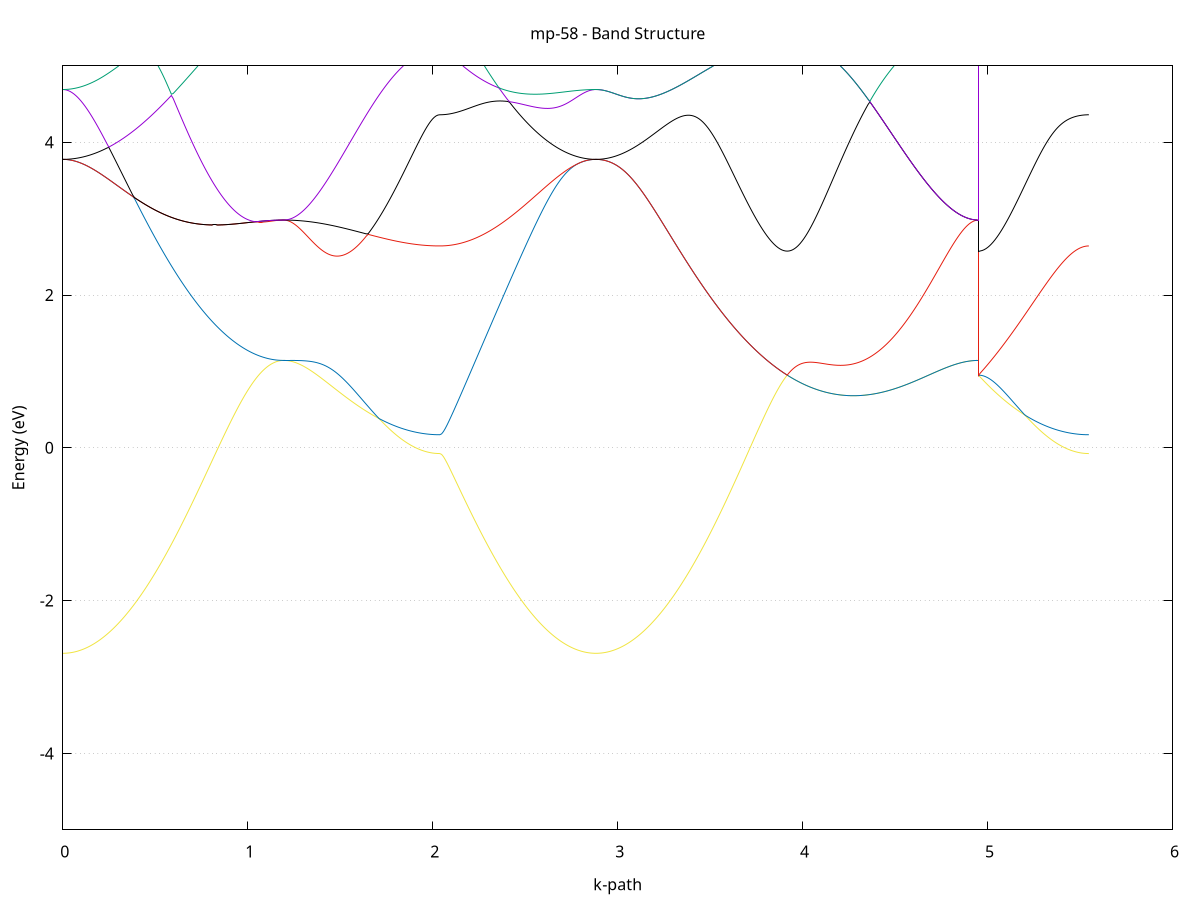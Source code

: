 set title 'mp-58 - Band Structure'
set xlabel 'k-path'
set ylabel 'Energy (eV)'
set grid y
set yrange [-5:5]
set terminal png size 800,600
set output 'mp-58_bands_gnuplot.png'
plot '-' using 1:2 with lines notitle, '-' using 1:2 with lines notitle, '-' using 1:2 with lines notitle, '-' using 1:2 with lines notitle, '-' using 1:2 with lines notitle, '-' using 1:2 with lines notitle, '-' using 1:2 with lines notitle, '-' using 1:2 with lines notitle, '-' using 1:2 with lines notitle, '-' using 1:2 with lines notitle, '-' using 1:2 with lines notitle, '-' using 1:2 with lines notitle
0.000000 -32.608943
0.009950 -32.608943
0.019901 -32.608943
0.029851 -32.608943
0.039801 -32.608943
0.049752 -32.608943
0.059702 -32.608943
0.069652 -32.608943
0.079603 -32.608843
0.089553 -32.608843
0.099503 -32.608843
0.109454 -32.608843
0.119404 -32.608743
0.129354 -32.608743
0.139305 -32.608743
0.149255 -32.608643
0.159205 -32.608643
0.169156 -32.608543
0.179106 -32.608543
0.189056 -32.608443
0.199007 -32.608443
0.208957 -32.608343
0.218907 -32.608243
0.228858 -32.608243
0.238808 -32.608143
0.248758 -32.608143
0.258709 -32.608043
0.268659 -32.607943
0.278609 -32.607843
0.288560 -32.607843
0.298510 -32.607743
0.308461 -32.607643
0.318411 -32.607543
0.328361 -32.607543
0.338312 -32.607443
0.348262 -32.607343
0.358212 -32.607243
0.368163 -32.607143
0.378113 -32.607043
0.388063 -32.606943
0.398014 -32.606843
0.407964 -32.606743
0.417914 -32.606643
0.427865 -32.606643
0.437815 -32.606543
0.447765 -32.606443
0.457716 -32.606343
0.467666 -32.606243
0.477616 -32.606143
0.487567 -32.606043
0.497517 -32.605943
0.507467 -32.605843
0.517418 -32.605743
0.527368 -32.605643
0.537318 -32.605543
0.547269 -32.605443
0.557219 -32.605343
0.567169 -32.605243
0.577120 -32.605043
0.587070 -32.604943
0.597020 -32.604843
0.606971 -32.604743
0.616921 -32.604643
0.626871 -32.604543
0.636822 -32.604443
0.646772 -32.604343
0.656722 -32.604243
0.666673 -32.604143
0.676623 -32.604143
0.686573 -32.604043
0.696524 -32.603943
0.706474 -32.603843
0.716424 -32.603743
0.726375 -32.603643
0.736325 -32.603543
0.746275 -32.603443
0.756226 -32.603343
0.766176 -32.603243
0.776126 -32.603143
0.786077 -32.603143
0.796027 -32.603043
0.805977 -32.602943
0.815928 -32.602843
0.825878 -32.602743
0.835828 -32.602743
0.845779 -32.602643
0.855729 -32.602543
0.865679 -32.602443
0.875630 -32.602443
0.885580 -32.602343
0.895531 -32.602243
0.905481 -32.602243
0.915431 -32.602143
0.925382 -32.602043
0.935332 -32.602043
0.945282 -32.601943
0.955233 -32.601943
0.965183 -32.601843
0.975133 -32.601843
0.985084 -32.601743
0.995034 -32.601743
1.004984 -32.601643
1.014935 -32.601643
1.024885 -32.601543
1.034835 -32.601543
1.044786 -32.601543
1.054736 -32.601443
1.064686 -32.601443
1.074637 -32.601443
1.084587 -32.601443
1.094537 -32.601343
1.104488 -32.601343
1.114438 -32.601343
1.124388 -32.601343
1.134339 -32.601343
1.144289 -32.601243
1.154239 -32.601243
1.164190 -32.601243
1.174140 -32.601243
1.184090 -32.601243
1.194041 -32.601243
1.194041 -32.601243
1.203974 -32.601243
1.213907 -32.601243
1.223840 -32.601243
1.233773 -32.601243
1.243706 -32.601243
1.253639 -32.601343
1.263572 -32.601343
1.273506 -32.601343
1.283439 -32.601343
1.293372 -32.601343
1.303305 -32.601443
1.313238 -32.601443
1.323171 -32.601443
1.333104 -32.601443
1.343037 -32.601543
1.352970 -32.601543
1.362904 -32.601543
1.372837 -32.601643
1.382770 -32.601643
1.392703 -32.601743
1.402636 -32.601743
1.412569 -32.601743
1.422502 -32.601843
1.432435 -32.601843
1.442368 -32.601943
1.452302 -32.601943
1.462235 -32.602043
1.472168 -32.602043
1.482101 -32.602143
1.492034 -32.602243
1.501967 -32.602243
1.511900 -32.602343
1.521833 -32.602343
1.531766 -32.602443
1.541699 -32.602443
1.551633 -32.602543
1.561566 -32.602643
1.571499 -32.602643
1.581432 -32.602743
1.591365 -32.602843
1.601298 -32.602843
1.611231 -32.602943
1.621164 -32.602943
1.631097 -32.603043
1.641031 -32.603143
1.650964 -32.603143
1.660897 -32.603243
1.670830 -32.603343
1.680763 -32.603343
1.690696 -32.603443
1.700629 -32.603443
1.710562 -32.603543
1.720495 -32.603643
1.730429 -32.603643
1.740362 -32.603743
1.750295 -32.603743
1.760228 -32.603843
1.770161 -32.603843
1.780094 -32.603943
1.790027 -32.603943
1.799960 -32.604043
1.809893 -32.604043
1.819827 -32.604143
1.829760 -32.604143
1.839693 -32.604243
1.849626 -32.604243
1.859559 -32.604343
1.869492 -32.604343
1.879425 -32.604343
1.889358 -32.604443
1.899291 -32.604443
1.909225 -32.604443
1.919158 -32.604443
1.929091 -32.604543
1.939024 -32.604543
1.948957 -32.604543
1.958890 -32.604543
1.968823 -32.604643
1.978756 -32.604643
1.988689 -32.604643
1.998622 -32.604643
2.008556 -32.604643
2.018489 -32.604643
2.028422 -32.604643
2.038355 -32.604643
2.038355 -32.604643
2.048288 -32.604643
2.058221 -32.604643
2.068154 -32.604643
2.078087 -32.604643
2.088020 -32.604743
2.097954 -32.604743
2.107887 -32.604743
2.117820 -32.604743
2.127753 -32.604743
2.137686 -32.604843
2.147619 -32.604843
2.157552 -32.604843
2.167485 -32.604943
2.177418 -32.604943
2.187352 -32.604943
2.197285 -32.605043
2.207218 -32.605043
2.217151 -32.605143
2.227084 -32.605143
2.237017 -32.605243
2.246950 -32.605243
2.256883 -32.605343
2.266816 -32.605343
2.276750 -32.605443
2.286683 -32.605543
2.296616 -32.605543
2.306549 -32.605643
2.316482 -32.605743
2.326415 -32.605743
2.336348 -32.605843
2.346281 -32.605943
2.356214 -32.606043
2.366148 -32.606043
2.376081 -32.606143
2.386014 -32.606243
2.395947 -32.606343
2.405880 -32.606343
2.415813 -32.606443
2.425746 -32.606543
2.435679 -32.606643
2.445612 -32.606743
2.455545 -32.606743
2.465479 -32.606843
2.475412 -32.606943
2.485345 -32.607043
2.495278 -32.607143
2.505211 -32.607143
2.515144 -32.607243
2.525077 -32.607343
2.535010 -32.607443
2.544943 -32.607443
2.554877 -32.607543
2.564810 -32.607643
2.574743 -32.607743
2.584676 -32.607743
2.594609 -32.607843
2.604542 -32.607943
2.614475 -32.607943
2.624408 -32.608043
2.634341 -32.608143
2.644275 -32.608143
2.654208 -32.608243
2.664141 -32.608343
2.674074 -32.608343
2.684007 -32.608443
2.693940 -32.608443
2.703873 -32.608543
2.713806 -32.608543
2.723739 -32.608643
2.733673 -32.608643
2.743606 -32.608743
2.753539 -32.608743
2.763472 -32.608743
2.773405 -32.608843
2.783338 -32.608843
2.793271 -32.608843
2.803204 -32.608843
2.813137 -32.608943
2.823071 -32.608943
2.833004 -32.608943
2.842937 -32.608943
2.852870 -32.608943
2.862803 -32.608943
2.872736 -32.608943
2.882669 -32.608943
2.882669 -32.608943
2.892612 -32.608943
2.902555 -32.608943
2.912498 -32.608943
2.922441 -32.608943
2.932384 -32.608943
2.942327 -32.608943
2.952270 -32.608943
2.962213 -32.608843
2.972156 -32.608843
2.982099 -32.608843
2.992042 -32.608843
3.001985 -32.608743
3.011928 -32.608743
3.021871 -32.608743
3.031814 -32.608643
3.041757 -32.608643
3.051700 -32.608543
3.061643 -32.608543
3.071586 -32.608443
3.081529 -32.608443
3.091472 -32.608343
3.101415 -32.608343
3.111358 -32.608243
3.121301 -32.608143
3.131244 -32.608143
3.141187 -32.608043
3.151130 -32.608043
3.161073 -32.607943
3.171016 -32.607843
3.180958 -32.607843
3.190901 -32.607743
3.200844 -32.607643
3.210787 -32.607543
3.220730 -32.607543
3.230673 -32.607443
3.240616 -32.607343
3.250559 -32.607243
3.260502 -32.607243
3.270445 -32.607143
3.280388 -32.607043
3.290331 -32.606943
3.300274 -32.606943
3.310217 -32.606843
3.320160 -32.606743
3.330103 -32.606643
3.340046 -32.606543
3.349989 -32.606543
3.359932 -32.606443
3.369875 -32.606343
3.379818 -32.606243
3.389761 -32.606243
3.399704 -32.606143
3.409647 -32.606043
3.419590 -32.606043
3.429533 -32.605943
3.439476 -32.605843
3.449419 -32.605743
3.459362 -32.605743
3.469305 -32.605643
3.479248 -32.605643
3.489191 -32.605543
3.499134 -32.605443
3.509077 -32.605443
3.519020 -32.605343
3.528963 -32.605343
3.538906 -32.605243
3.548849 -32.605243
3.558792 -32.605143
3.568735 -32.605143
3.578678 -32.605043
3.588621 -32.605043
3.598563 -32.604943
3.608506 -32.604943
3.618449 -32.604843
3.628392 -32.604843
3.638335 -32.604843
3.648278 -32.604743
3.658221 -32.604743
3.668164 -32.604743
3.678107 -32.604643
3.688050 -32.604643
3.697993 -32.604643
3.707936 -32.604643
3.717879 -32.604543
3.727822 -32.604543
3.737765 -32.604543
3.747708 -32.604543
3.757651 -32.604543
3.767594 -32.604543
3.777537 -32.604543
3.787480 -32.604443
3.797423 -32.604443
3.807366 -32.604443
3.817309 -32.604443
3.827252 -32.604443
3.837195 -32.604443
3.847138 -32.604443
3.857081 -32.604443
3.867024 -32.604443
3.876967 -32.604443
3.886910 -32.604443
3.896853 -32.604443
3.906796 -32.604443
3.916739 -32.604443
3.916739 -32.604443
3.926682 -32.604443
3.936625 -32.604443
3.946568 -32.604443
3.956511 -32.604443
3.966454 -32.604443
3.976397 -32.604443
3.986340 -32.604443
3.996283 -32.604443
4.006226 -32.604443
4.016169 -32.604443
4.026111 -32.604443
4.036054 -32.604443
4.045997 -32.604443
4.055940 -32.604443
4.065883 -32.604443
4.075826 -32.604443
4.085769 -32.604443
4.095712 -32.604443
4.105655 -32.604443
4.115598 -32.604343
4.125541 -32.604343
4.135484 -32.604343
4.145427 -32.604343
4.155370 -32.604343
4.165313 -32.604343
4.175256 -32.604343
4.185199 -32.604343
4.195142 -32.604243
4.205085 -32.604243
4.215028 -32.604243
4.224971 -32.604243
4.234914 -32.604143
4.244857 -32.604143
4.254800 -32.604143
4.264743 -32.604143
4.274686 -32.604043
4.284629 -32.604043
4.294572 -32.604043
4.304515 -32.603943
4.314458 -32.603943
4.324401 -32.603943
4.334344 -32.603843
4.344287 -32.603843
4.354230 -32.603743
4.364173 -32.603743
4.374116 -32.603743
4.384059 -32.603643
4.394002 -32.603643
4.403945 -32.603543
4.413888 -32.603543
4.423831 -32.603443
4.433774 -32.603443
4.443717 -32.603343
4.453659 -32.603343
4.463602 -32.603243
4.473545 -32.603243
4.483488 -32.603143
4.493431 -32.603043
4.503374 -32.603043
4.513317 -32.602943
4.523260 -32.602943
4.533203 -32.602843
4.543146 -32.602843
4.553089 -32.602743
4.563032 -32.602643
4.572975 -32.602643
4.582918 -32.602543
4.592861 -32.602543
4.602804 -32.602443
4.612747 -32.602443
4.622690 -32.602343
4.632633 -32.602243
4.642576 -32.602243
4.652519 -32.602143
4.662462 -32.602143
4.672405 -32.602043
4.682348 -32.602043
4.692291 -32.601943
4.702234 -32.601943
4.712177 -32.601843
4.722120 -32.601843
4.732063 -32.601743
4.742006 -32.601743
4.751949 -32.601743
4.761892 -32.601643
4.771835 -32.601643
4.781778 -32.601543
4.791721 -32.601543
4.801664 -32.601543
4.811607 -32.601443
4.821550 -32.601443
4.831493 -32.601443
4.841436 -32.601443
4.851379 -32.601343
4.861322 -32.601343
4.871264 -32.601343
4.881207 -32.601343
4.891150 -32.601343
4.901093 -32.601243
4.911036 -32.601243
4.920979 -32.601243
4.930922 -32.601243
4.940865 -32.601243
4.950808 -32.601243
4.950808 -32.604443
4.960759 -32.604443
4.970709 -32.604443
4.980659 -32.604443
4.990610 -32.604443
5.000560 -32.604443
5.010510 -32.604443
5.020461 -32.604443
5.030411 -32.604443
5.040361 -32.604443
5.050312 -32.604443
5.060262 -32.604443
5.070212 -32.604443
5.080163 -32.604443
5.090113 -32.604443
5.100063 -32.604443
5.110014 -32.604443
5.119964 -32.604443
5.129914 -32.604443
5.139865 -32.604443
5.149815 -32.604443
5.159765 -32.604443
5.169716 -32.604543
5.179666 -32.604543
5.189616 -32.604543
5.199567 -32.604543
5.209517 -32.604543
5.219467 -32.604543
5.229418 -32.604543
5.239368 -32.604543
5.249318 -32.604543
5.259269 -32.604543
5.269219 -32.604543
5.279169 -32.604543
5.289120 -32.604543
5.299070 -32.604543
5.309021 -32.604543
5.318971 -32.604543
5.328921 -32.604543
5.338872 -32.604643
5.348822 -32.604643
5.358772 -32.604643
5.368723 -32.604643
5.378673 -32.604643
5.388623 -32.604643
5.398574 -32.604643
5.408524 -32.604643
5.418474 -32.604643
5.428425 -32.604643
5.438375 -32.604643
5.448325 -32.604643
5.458276 -32.604643
5.468226 -32.604643
5.478176 -32.604643
5.488127 -32.604643
5.498077 -32.604643
5.508027 -32.604643
5.517978 -32.604643
5.527928 -32.604643
5.537878 -32.604643
5.547829 -32.604643
e
0.000000 -16.097243
0.009950 -16.097243
0.019901 -16.097343
0.029851 -16.097343
0.039801 -16.097543
0.049752 -16.097643
0.059702 -16.097843
0.069652 -16.098043
0.079603 -16.098243
0.089553 -16.098543
0.099503 -16.098843
0.109454 -16.099143
0.119404 -16.099543
0.129354 -16.099943
0.139305 -16.100343
0.149255 -16.100743
0.159205 -16.101243
0.169156 -16.101743
0.179106 -16.102243
0.189056 -16.102843
0.199007 -16.103343
0.208957 -16.103943
0.218907 -16.104543
0.228858 -16.105243
0.238808 -16.105843
0.248758 -16.106543
0.258709 -16.107243
0.268659 -16.107943
0.278609 -16.108643
0.288560 -16.109443
0.298510 -16.110143
0.308461 -16.110943
0.318411 -16.111643
0.328361 -16.112443
0.338312 -16.113243
0.348262 -16.114043
0.358212 -16.114843
0.368163 -16.115643
0.378113 -16.116443
0.388063 -16.117243
0.398014 -16.118143
0.407964 -16.118943
0.417914 -16.119743
0.427865 -16.120543
0.437815 -16.121343
0.447765 -16.122143
0.457716 -16.122943
0.467666 -16.123743
0.477616 -16.124543
0.487567 -16.125343
0.497517 -16.126143
0.507467 -16.126943
0.517418 -16.127643
0.527368 -16.128443
0.537318 -16.129143
0.547269 -16.129943
0.557219 -16.130643
0.567169 -16.131343
0.577120 -16.132043
0.587070 -16.132743
0.597020 -16.133343
0.606971 -16.134043
0.616921 -16.134643
0.626871 -16.135243
0.636822 -16.135843
0.646772 -16.136443
0.656722 -16.137043
0.666673 -16.137543
0.676623 -16.138143
0.686573 -16.138643
0.696524 -16.139143
0.706474 -16.139643
0.716424 -16.140143
0.726375 -16.140543
0.736325 -16.140943
0.746275 -16.141343
0.756226 -16.141743
0.766176 -16.142143
0.776126 -16.142543
0.786077 -16.142843
0.796027 -16.143243
0.805977 -16.143543
0.815928 -16.143843
0.825878 -16.144143
0.835828 -16.144343
0.845779 -16.144643
0.855729 -16.144843
0.865679 -16.145143
0.875630 -16.145343
0.885580 -16.145543
0.895531 -16.145743
0.905481 -16.145843
0.915431 -16.146043
0.925382 -16.146243
0.935332 -16.146343
0.945282 -16.146443
0.955233 -16.146643
0.965183 -16.146743
0.975133 -16.146843
0.985084 -16.146943
0.995034 -16.147043
1.004984 -16.147043
1.014935 -16.147143
1.024885 -16.147243
1.034835 -16.147243
1.044786 -16.147343
1.054736 -16.147343
1.064686 -16.147443
1.074637 -16.147443
1.084587 -16.147543
1.094537 -16.147543
1.104488 -16.147543
1.114438 -16.147543
1.124388 -16.147643
1.134339 -16.147643
1.144289 -16.147643
1.154239 -16.147643
1.164190 -16.147643
1.174140 -16.147643
1.184090 -16.147643
1.194041 -16.147643
1.194041 -16.147643
1.203974 -16.147643
1.213907 -16.147743
1.223840 -16.147743
1.233773 -16.147743
1.243706 -16.147843
1.253639 -16.147943
1.263572 -16.147943
1.273506 -16.148043
1.283439 -16.148243
1.293372 -16.148343
1.303305 -16.148443
1.313238 -16.148643
1.323171 -16.148743
1.333104 -16.148943
1.343037 -16.149143
1.352970 -16.149343
1.362904 -16.149543
1.372837 -16.149743
1.382770 -16.149943
1.392703 -16.150243
1.402636 -16.150443
1.412569 -16.150743
1.422502 -16.150943
1.432435 -16.151243
1.442368 -16.151543
1.452302 -16.151843
1.462235 -16.152143
1.472168 -16.152443
1.482101 -16.152743
1.492034 -16.153043
1.501967 -16.153343
1.511900 -16.153743
1.521833 -16.154043
1.531766 -16.154343
1.541699 -16.154743
1.551633 -16.155043
1.561566 -16.155443
1.571499 -16.155743
1.581432 -16.156143
1.591365 -16.156443
1.601298 -16.156843
1.611231 -16.157143
1.621164 -16.157543
1.631097 -16.157943
1.641031 -16.158243
1.650964 -16.158643
1.660897 -16.158943
1.670830 -16.159343
1.680763 -16.159643
1.690696 -16.160043
1.700629 -16.160343
1.710562 -16.160743
1.720495 -16.161043
1.730429 -16.161343
1.740362 -16.161643
1.750295 -16.162043
1.760228 -16.162343
1.770161 -16.162643
1.780094 -16.162943
1.790027 -16.163243
1.799960 -16.163443
1.809893 -16.163743
1.819827 -16.164043
1.829760 -16.164243
1.839693 -16.164543
1.849626 -16.164743
1.859559 -16.164943
1.869492 -16.165243
1.879425 -16.165443
1.889358 -16.165543
1.899291 -16.165743
1.909225 -16.165943
1.919158 -16.166143
1.929091 -16.166243
1.939024 -16.166343
1.948957 -16.166543
1.958890 -16.166643
1.968823 -16.166743
1.978756 -16.166843
1.988689 -16.166843
1.998622 -16.166943
2.008556 -16.166943
2.018489 -16.167043
2.028422 -16.167043
2.038355 -16.167043
2.038355 -16.167043
2.048288 -16.167043
2.058221 -16.166943
2.068154 -16.166843
2.078087 -16.166643
2.088020 -16.166443
2.097954 -16.166243
2.107887 -16.165943
2.117820 -16.165543
2.127753 -16.165143
2.137686 -16.164743
2.147619 -16.164243
2.157552 -16.163743
2.167485 -16.163143
2.177418 -16.162543
2.187352 -16.161943
2.197285 -16.161243
2.207218 -16.160443
2.217151 -16.159743
2.227084 -16.158943
2.237017 -16.158043
2.246950 -16.157243
2.256883 -16.156343
2.266816 -16.155343
2.276750 -16.154343
2.286683 -16.153343
2.296616 -16.152343
2.306549 -16.151243
2.316482 -16.150243
2.326415 -16.149043
2.336348 -16.147943
2.346281 -16.146843
2.356214 -16.145643
2.366148 -16.144443
2.376081 -16.143243
2.386014 -16.142043
2.395947 -16.140743
2.405880 -16.139543
2.415813 -16.138243
2.425746 -16.136943
2.435679 -16.135643
2.445612 -16.134443
2.455545 -16.133143
2.465479 -16.131843
2.475412 -16.130543
2.485345 -16.129243
2.495278 -16.127943
2.505211 -16.126643
2.515144 -16.125443
2.525077 -16.124143
2.535010 -16.122943
2.544943 -16.121643
2.554877 -16.120443
2.564810 -16.119243
2.574743 -16.118043
2.584676 -16.116843
2.594609 -16.115743
2.604542 -16.114543
2.614475 -16.113443
2.624408 -16.112343
2.634341 -16.111343
2.644275 -16.110243
2.654208 -16.109343
2.664141 -16.108343
2.674074 -16.107443
2.684007 -16.106543
2.693940 -16.105643
2.703873 -16.104843
2.713806 -16.104043
2.723739 -16.103243
2.733673 -16.102543
2.743606 -16.101843
2.753539 -16.101243
2.763472 -16.100643
2.773405 -16.100143
2.783338 -16.099643
2.793271 -16.099143
2.803204 -16.098743
2.813137 -16.098443
2.823071 -16.098143
2.833004 -16.097843
2.842937 -16.097643
2.852870 -16.097443
2.862803 -16.097343
2.872736 -16.097243
2.882669 -16.097243
2.882669 -16.097243
2.892612 -16.097243
2.902555 -16.097343
2.912498 -16.097443
2.922441 -16.097643
2.932384 -16.097943
2.942327 -16.098243
2.952270 -16.098543
2.962213 -16.098943
2.972156 -16.099443
2.982099 -16.099943
2.992042 -16.100443
3.001985 -16.101043
3.011928 -16.101643
3.021871 -16.102343
3.031814 -16.103143
3.041757 -16.103843
3.051700 -16.104643
3.061643 -16.105543
3.071586 -16.106443
3.081529 -16.107343
3.091472 -16.108343
3.101415 -16.109343
3.111358 -16.110343
3.121301 -16.111343
3.131244 -16.112443
3.141187 -16.113543
3.151130 -16.114643
3.161073 -16.115843
3.171016 -16.116943
3.180958 -16.118143
3.190901 -16.119343
3.200844 -16.120543
3.210787 -16.121743
3.220730 -16.122943
3.230673 -16.124143
3.240616 -16.125343
3.250559 -16.126543
3.260502 -16.127743
3.270445 -16.128943
3.280388 -16.130143
3.290331 -16.131343
3.300274 -16.132443
3.310217 -16.133643
3.320160 -16.134743
3.330103 -16.135843
3.340046 -16.136943
3.349989 -16.138043
3.359932 -16.139043
3.369875 -16.140043
3.379818 -16.141043
3.389761 -16.142043
3.399704 -16.142943
3.409647 -16.143843
3.419590 -16.144643
3.429533 -16.145443
3.439476 -16.146243
3.449419 -16.146943
3.459362 -16.147643
3.469305 -16.148343
3.479248 -16.148943
3.489191 -16.149443
3.499134 -16.149943
3.509077 -16.150443
3.519020 -16.150843
3.528963 -16.151243
3.538906 -16.151543
3.548849 -16.151843
3.558792 -16.152043
3.568735 -16.152243
3.578678 -16.152343
3.588621 -16.152343
3.598563 -16.152343
3.608506 -16.152343
3.618449 -16.152243
3.628392 -16.152143
3.638335 -16.151943
3.648278 -16.151743
3.658221 -16.151443
3.668164 -16.151143
3.678107 -16.150743
3.688050 -16.150343
3.697993 -16.149843
3.707936 -16.149343
3.717879 -16.148743
3.727822 -16.148143
3.737765 -16.147543
3.747708 -16.146843
3.757651 -16.146143
3.767594 -16.145443
3.777537 -16.144643
3.787480 -16.143843
3.797423 -16.143043
3.807366 -16.142143
3.817309 -16.141243
3.827252 -16.140343
3.837195 -16.139343
3.847138 -16.138443
3.857081 -16.137443
3.867024 -16.136443
3.876967 -16.135443
3.886910 -16.134343
3.896853 -16.133343
3.906796 -16.132243
3.916739 -16.131243
3.916739 -16.131243
3.926682 -16.131743
3.936625 -16.132243
3.946568 -16.132843
3.956511 -16.133343
3.966454 -16.133843
3.976397 -16.134343
3.986340 -16.134843
3.996283 -16.135343
4.006226 -16.135743
4.016169 -16.136243
4.026111 -16.136743
4.036054 -16.137143
4.045997 -16.137643
4.055940 -16.138143
4.065883 -16.138543
4.075826 -16.138943
4.085769 -16.139443
4.095712 -16.139843
4.105655 -16.140243
4.115598 -16.140643
4.125541 -16.141043
4.135484 -16.141343
4.145427 -16.141743
4.155370 -16.142143
4.165313 -16.142443
4.175256 -16.142743
4.185199 -16.143143
4.195142 -16.143443
4.205085 -16.143743
4.215028 -16.144043
4.224971 -16.144343
4.234914 -16.144643
4.244857 -16.144943
4.254800 -16.145143
4.264743 -16.145443
4.274686 -16.145643
4.284629 -16.145843
4.294572 -16.146143
4.304515 -16.146343
4.314458 -16.146543
4.324401 -16.146643
4.334344 -16.146843
4.344287 -16.147043
4.354230 -16.147243
4.364173 -16.147343
4.374116 -16.147443
4.384059 -16.147643
4.394002 -16.147743
4.403945 -16.147843
4.413888 -16.147943
4.423831 -16.148043
4.433774 -16.148143
4.443717 -16.148243
4.453659 -16.148343
4.463602 -16.148343
4.473545 -16.148443
4.483488 -16.148443
4.493431 -16.148543
4.503374 -16.148543
4.513317 -16.148543
4.523260 -16.148643
4.533203 -16.148643
4.543146 -16.148643
4.553089 -16.148643
4.563032 -16.148643
4.572975 -16.148643
4.582918 -16.148643
4.592861 -16.148643
4.602804 -16.148643
4.612747 -16.148643
4.622690 -16.148543
4.632633 -16.148543
4.642576 -16.148543
4.652519 -16.148543
4.662462 -16.148443
4.672405 -16.148443
4.682348 -16.148443
4.692291 -16.148343
4.702234 -16.148343
4.712177 -16.148343
4.722120 -16.148243
4.732063 -16.148243
4.742006 -16.148143
4.751949 -16.148143
4.761892 -16.148143
4.771835 -16.148043
4.781778 -16.148043
4.791721 -16.147943
4.801664 -16.147943
4.811607 -16.147943
4.821550 -16.147843
4.831493 -16.147843
4.841436 -16.147843
4.851379 -16.147843
4.861322 -16.147743
4.871264 -16.147743
4.881207 -16.147743
4.891150 -16.147743
4.901093 -16.147743
4.911036 -16.147643
4.920979 -16.147643
4.930922 -16.147643
4.940865 -16.147643
4.950808 -16.147643
4.950808 -16.131243
4.960759 -16.132143
4.970709 -16.133043
4.980659 -16.133943
4.990610 -16.134943
5.000560 -16.135843
5.010510 -16.136743
5.020461 -16.137643
5.030411 -16.138543
5.040361 -16.139443
5.050312 -16.140343
5.060262 -16.141243
5.070212 -16.142143
5.080163 -16.143043
5.090113 -16.143843
5.100063 -16.144743
5.110014 -16.145543
5.119964 -16.146443
5.129914 -16.147243
5.139865 -16.148143
5.149815 -16.148943
5.159765 -16.149743
5.169716 -16.150543
5.179666 -16.151343
5.189616 -16.152043
5.199567 -16.152843
5.209517 -16.153543
5.219467 -16.154343
5.229418 -16.155043
5.239368 -16.155743
5.249318 -16.156343
5.259269 -16.157043
5.269219 -16.157643
5.279169 -16.158343
5.289120 -16.158943
5.299070 -16.159543
5.309021 -16.160043
5.318971 -16.160643
5.328921 -16.161143
5.338872 -16.161643
5.348822 -16.162143
5.358772 -16.162643
5.368723 -16.163043
5.378673 -16.163443
5.388623 -16.163843
5.398574 -16.164243
5.408524 -16.164643
5.418474 -16.164943
5.428425 -16.165243
5.438375 -16.165543
5.448325 -16.165743
5.458276 -16.166043
5.468226 -16.166243
5.478176 -16.166443
5.488127 -16.166543
5.498077 -16.166743
5.508027 -16.166843
5.517978 -16.166943
5.527928 -16.166943
5.537878 -16.167043
5.547829 -16.167043
e
0.000000 -16.097243
0.009950 -16.097243
0.019901 -16.097243
0.029851 -16.097343
0.039801 -16.097343
0.049752 -16.097443
0.059702 -16.097543
0.069652 -16.097643
0.079603 -16.097743
0.089553 -16.097943
0.099503 -16.098043
0.109454 -16.098243
0.119404 -16.098443
0.129354 -16.098643
0.139305 -16.098843
0.149255 -16.099043
0.159205 -16.099243
0.169156 -16.099543
0.179106 -16.099843
0.189056 -16.100143
0.199007 -16.100443
0.208957 -16.100743
0.218907 -16.101043
0.228858 -16.101443
0.238808 -16.101743
0.248758 -16.102143
0.258709 -16.102543
0.268659 -16.102943
0.278609 -16.103343
0.288560 -16.103843
0.298510 -16.104243
0.308461 -16.104743
0.318411 -16.105143
0.328361 -16.105643
0.338312 -16.106143
0.348262 -16.106643
0.358212 -16.107143
0.368163 -16.107643
0.378113 -16.108143
0.388063 -16.108743
0.398014 -16.109243
0.407964 -16.109843
0.417914 -16.110343
0.427865 -16.110943
0.437815 -16.111543
0.447765 -16.112143
0.457716 -16.112743
0.467666 -16.113343
0.477616 -16.113943
0.487567 -16.114543
0.497517 -16.115243
0.507467 -16.115843
0.517418 -16.116443
0.527368 -16.117143
0.537318 -16.117743
0.547269 -16.118443
0.557219 -16.119043
0.567169 -16.119743
0.577120 -16.120343
0.587070 -16.121043
0.597020 -16.121643
0.606971 -16.122343
0.616921 -16.123043
0.626871 -16.123643
0.636822 -16.124343
0.646772 -16.125043
0.656722 -16.125643
0.666673 -16.126343
0.676623 -16.126943
0.686573 -16.127643
0.696524 -16.128243
0.706474 -16.128943
0.716424 -16.129543
0.726375 -16.130243
0.736325 -16.130843
0.746275 -16.131443
0.756226 -16.132043
0.766176 -16.132643
0.776126 -16.133343
0.786077 -16.133943
0.796027 -16.134443
0.805977 -16.135043
0.815928 -16.135643
0.825878 -16.136243
0.835828 -16.136743
0.845779 -16.137343
0.855729 -16.137843
0.865679 -16.138343
0.875630 -16.138943
0.885580 -16.139443
0.895531 -16.139943
0.905481 -16.140343
0.915431 -16.140843
0.925382 -16.141343
0.935332 -16.141743
0.945282 -16.142143
0.955233 -16.142543
0.965183 -16.143043
0.975133 -16.143343
0.985084 -16.143743
0.995034 -16.144143
1.004984 -16.144443
1.014935 -16.144743
1.024885 -16.145043
1.034835 -16.145343
1.044786 -16.145643
1.054736 -16.145943
1.064686 -16.146143
1.074637 -16.146343
1.084587 -16.146543
1.094537 -16.146743
1.104488 -16.146943
1.114438 -16.147043
1.124388 -16.147243
1.134339 -16.147343
1.144289 -16.147443
1.154239 -16.147543
1.164190 -16.147543
1.174140 -16.147643
1.184090 -16.147643
1.194041 -16.147643
1.194041 -16.147643
1.203974 -16.147643
1.213907 -16.147643
1.223840 -16.147543
1.233773 -16.147543
1.243706 -16.147443
1.253639 -16.147343
1.263572 -16.147243
1.273506 -16.147043
1.283439 -16.146943
1.293372 -16.146743
1.303305 -16.146543
1.313238 -16.146343
1.323171 -16.146143
1.333104 -16.145943
1.343037 -16.145643
1.352970 -16.145443
1.362904 -16.145143
1.372837 -16.144843
1.382770 -16.144543
1.392703 -16.144143
1.402636 -16.143843
1.412569 -16.143443
1.422502 -16.143143
1.432435 -16.142743
1.442368 -16.142343
1.452302 -16.141943
1.462235 -16.141543
1.472168 -16.141143
1.482101 -16.140643
1.492034 -16.140243
1.501967 -16.139843
1.511900 -16.139343
1.521833 -16.138843
1.531766 -16.138443
1.541699 -16.137943
1.551633 -16.137443
1.561566 -16.136943
1.571499 -16.136443
1.581432 -16.136043
1.591365 -16.135543
1.601298 -16.135043
1.611231 -16.134543
1.621164 -16.134043
1.631097 -16.133543
1.641031 -16.133043
1.650964 -16.132543
1.660897 -16.132043
1.670830 -16.131543
1.680763 -16.131043
1.690696 -16.130543
1.700629 -16.130143
1.710562 -16.129643
1.720495 -16.129143
1.730429 -16.128743
1.740362 -16.128243
1.750295 -16.127843
1.760228 -16.127443
1.770161 -16.126943
1.780094 -16.126543
1.790027 -16.126143
1.799960 -16.125743
1.809893 -16.125343
1.819827 -16.125043
1.829760 -16.124643
1.839693 -16.124343
1.849626 -16.123943
1.859559 -16.123643
1.869492 -16.123343
1.879425 -16.123043
1.889358 -16.122843
1.899291 -16.122543
1.909225 -16.122343
1.919158 -16.122143
1.929091 -16.121943
1.939024 -16.121743
1.948957 -16.121543
1.958890 -16.121343
1.968823 -16.121243
1.978756 -16.121143
1.988689 -16.121043
1.998622 -16.120943
2.008556 -16.120843
2.018489 -16.120843
2.028422 -16.120843
2.038355 -16.120843
2.038355 -16.120843
2.048288 -16.120743
2.058221 -16.120743
2.068154 -16.120743
2.078087 -16.120643
2.088020 -16.120643
2.097954 -16.120543
2.107887 -16.120443
2.117820 -16.120243
2.127753 -16.120143
2.137686 -16.120043
2.147619 -16.119843
2.157552 -16.119643
2.167485 -16.119443
2.177418 -16.119243
2.187352 -16.119043
2.197285 -16.118843
2.207218 -16.118543
2.217151 -16.118243
2.227084 -16.118043
2.237017 -16.117743
2.246950 -16.117443
2.256883 -16.117143
2.266816 -16.116843
2.276750 -16.116443
2.286683 -16.116143
2.296616 -16.115743
2.306549 -16.115443
2.316482 -16.115043
2.326415 -16.114643
2.336348 -16.114243
2.346281 -16.113843
2.356214 -16.113443
2.366148 -16.113043
2.376081 -16.112643
2.386014 -16.112243
2.395947 -16.111843
2.405880 -16.111443
2.415813 -16.110943
2.425746 -16.110543
2.435679 -16.110143
2.445612 -16.109743
2.455545 -16.109243
2.465479 -16.108843
2.475412 -16.108343
2.485345 -16.107943
2.495278 -16.107543
2.505211 -16.107043
2.515144 -16.106643
2.525077 -16.106243
2.535010 -16.105843
2.544943 -16.105443
2.554877 -16.104943
2.564810 -16.104543
2.574743 -16.104143
2.584676 -16.103743
2.594609 -16.103443
2.604542 -16.103043
2.614475 -16.102643
2.624408 -16.102243
2.634341 -16.101943
2.644275 -16.101543
2.654208 -16.101243
2.664141 -16.100943
2.674074 -16.100643
2.684007 -16.100343
2.693940 -16.100043
2.703873 -16.099743
2.713806 -16.099443
2.723739 -16.099243
2.733673 -16.099043
2.743606 -16.098743
2.753539 -16.098543
2.763472 -16.098343
2.773405 -16.098243
2.783338 -16.098043
2.793271 -16.097843
2.803204 -16.097743
2.813137 -16.097643
2.823071 -16.097543
2.833004 -16.097443
2.842937 -16.097343
2.852870 -16.097343
2.862803 -16.097243
2.872736 -16.097243
2.882669 -16.097243
2.882669 -16.097243
2.892612 -16.097243
2.902555 -16.097243
2.912498 -16.097243
2.922441 -16.097243
2.932384 -16.097343
2.942327 -16.097343
2.952270 -16.097343
2.962213 -16.097443
2.972156 -16.097443
2.982099 -16.097543
2.992042 -16.097543
3.001985 -16.097643
3.011928 -16.097743
3.021871 -16.097743
3.031814 -16.097843
3.041757 -16.097943
3.051700 -16.098043
3.061643 -16.098143
3.071586 -16.098243
3.081529 -16.098343
3.091472 -16.098443
3.101415 -16.098543
3.111358 -16.098743
3.121301 -16.098843
3.131244 -16.098943
3.141187 -16.099143
3.151130 -16.099243
3.161073 -16.099443
3.171016 -16.099643
3.180958 -16.099843
3.190901 -16.099943
3.200844 -16.100143
3.210787 -16.100343
3.220730 -16.100543
3.230673 -16.100743
3.240616 -16.101043
3.250559 -16.101243
3.260502 -16.101443
3.270445 -16.101743
3.280388 -16.101943
3.290331 -16.102243
3.300274 -16.102443
3.310217 -16.102743
3.320160 -16.103043
3.330103 -16.103343
3.340046 -16.103643
3.349989 -16.103943
3.359932 -16.104243
3.369875 -16.104543
3.379818 -16.104943
3.389761 -16.105243
3.399704 -16.105543
3.409647 -16.105943
3.419590 -16.106343
3.429533 -16.106643
3.439476 -16.107043
3.449419 -16.107443
3.459362 -16.107843
3.469305 -16.108243
3.479248 -16.108643
3.489191 -16.109043
3.499134 -16.109443
3.509077 -16.109943
3.519020 -16.110343
3.528963 -16.110743
3.538906 -16.111243
3.548849 -16.111743
3.558792 -16.112143
3.568735 -16.112643
3.578678 -16.113143
3.588621 -16.113643
3.598563 -16.114043
3.608506 -16.114543
3.618449 -16.115043
3.628392 -16.115543
3.638335 -16.116143
3.648278 -16.116643
3.658221 -16.117143
3.668164 -16.117643
3.678107 -16.118143
3.688050 -16.118743
3.697993 -16.119243
3.707936 -16.119743
3.717879 -16.120343
3.727822 -16.120843
3.737765 -16.121443
3.747708 -16.121943
3.757651 -16.122543
3.767594 -16.123043
3.777537 -16.123643
3.787480 -16.124143
3.797423 -16.124743
3.807366 -16.125243
3.817309 -16.125843
3.827252 -16.126343
3.837195 -16.126943
3.847138 -16.127443
3.857081 -16.128043
3.867024 -16.128543
3.876967 -16.129043
3.886910 -16.129643
3.896853 -16.130143
3.906796 -16.130743
3.916739 -16.131243
3.916739 -16.131243
3.926682 -16.131743
3.936625 -16.132243
3.946568 -16.132843
3.956511 -16.133343
3.966454 -16.133843
3.976397 -16.134343
3.986340 -16.134843
3.996283 -16.135343
4.006226 -16.135743
4.016169 -16.136243
4.026111 -16.136743
4.036054 -16.137143
4.045997 -16.137643
4.055940 -16.138143
4.065883 -16.138543
4.075826 -16.138943
4.085769 -16.139443
4.095712 -16.139843
4.105655 -16.140243
4.115598 -16.140643
4.125541 -16.141043
4.135484 -16.141343
4.145427 -16.141743
4.155370 -16.142143
4.165313 -16.142443
4.175256 -16.142743
4.185199 -16.143143
4.195142 -16.143443
4.205085 -16.143743
4.215028 -16.144043
4.224971 -16.144343
4.234914 -16.144643
4.244857 -16.144943
4.254800 -16.145143
4.264743 -16.145443
4.274686 -16.145643
4.284629 -16.145843
4.294572 -16.146143
4.304515 -16.146343
4.314458 -16.146543
4.324401 -16.146643
4.334344 -16.146843
4.344287 -16.147043
4.354230 -16.147243
4.364173 -16.147343
4.374116 -16.147443
4.384059 -16.147643
4.394002 -16.147743
4.403945 -16.147843
4.413888 -16.147943
4.423831 -16.148043
4.433774 -16.148143
4.443717 -16.148243
4.453659 -16.148343
4.463602 -16.148343
4.473545 -16.148443
4.483488 -16.148443
4.493431 -16.148543
4.503374 -16.148543
4.513317 -16.148543
4.523260 -16.148643
4.533203 -16.148643
4.543146 -16.148643
4.553089 -16.148643
4.563032 -16.148643
4.572975 -16.148643
4.582918 -16.148643
4.592861 -16.148643
4.602804 -16.148643
4.612747 -16.148643
4.622690 -16.148543
4.632633 -16.148543
4.642576 -16.148543
4.652519 -16.148543
4.662462 -16.148443
4.672405 -16.148443
4.682348 -16.148443
4.692291 -16.148343
4.702234 -16.148343
4.712177 -16.148343
4.722120 -16.148243
4.732063 -16.148243
4.742006 -16.148143
4.751949 -16.148143
4.761892 -16.148143
4.771835 -16.148043
4.781778 -16.148043
4.791721 -16.147943
4.801664 -16.147943
4.811607 -16.147943
4.821550 -16.147843
4.831493 -16.147843
4.841436 -16.147843
4.851379 -16.147843
4.861322 -16.147743
4.871264 -16.147743
4.881207 -16.147743
4.891150 -16.147743
4.901093 -16.147743
4.911036 -16.147643
4.920979 -16.147643
4.930922 -16.147643
4.940865 -16.147643
4.950808 -16.147643
4.950808 -16.131243
4.960759 -16.131243
4.970709 -16.131243
4.980659 -16.131143
4.990610 -16.131143
5.000560 -16.131043
5.010510 -16.130943
5.020461 -16.130843
5.030411 -16.130743
5.040361 -16.130643
5.050312 -16.130543
5.060262 -16.130443
5.070212 -16.130243
5.080163 -16.130043
5.090113 -16.129943
5.100063 -16.129743
5.110014 -16.129543
5.119964 -16.129343
5.129914 -16.129043
5.139865 -16.128843
5.149815 -16.128643
5.159765 -16.128343
5.169716 -16.128143
5.179666 -16.127943
5.189616 -16.127643
5.199567 -16.127343
5.209517 -16.127143
5.219467 -16.126843
5.229418 -16.126543
5.239368 -16.126343
5.249318 -16.126043
5.259269 -16.125743
5.269219 -16.125443
5.279169 -16.125243
5.289120 -16.124943
5.299070 -16.124643
5.309021 -16.124443
5.318971 -16.124143
5.328921 -16.123843
5.338872 -16.123643
5.348822 -16.123443
5.358772 -16.123143
5.368723 -16.122943
5.378673 -16.122743
5.388623 -16.122543
5.398574 -16.122343
5.408524 -16.122143
5.418474 -16.121943
5.428425 -16.121843
5.438375 -16.121643
5.448325 -16.121543
5.458276 -16.121343
5.468226 -16.121243
5.478176 -16.121143
5.488127 -16.121043
5.498077 -16.120943
5.508027 -16.120943
5.517978 -16.120843
5.527928 -16.120843
5.537878 -16.120843
5.547829 -16.120843
e
0.000000 -16.097243
0.009950 -16.097243
0.019901 -16.097243
0.029851 -16.097343
0.039801 -16.097343
0.049752 -16.097443
0.059702 -16.097543
0.069652 -16.097643
0.079603 -16.097743
0.089553 -16.097943
0.099503 -16.098043
0.109454 -16.098243
0.119404 -16.098443
0.129354 -16.098643
0.139305 -16.098843
0.149255 -16.099043
0.159205 -16.099243
0.169156 -16.099543
0.179106 -16.099843
0.189056 -16.100143
0.199007 -16.100443
0.208957 -16.100743
0.218907 -16.101043
0.228858 -16.101443
0.238808 -16.101743
0.248758 -16.102143
0.258709 -16.102543
0.268659 -16.102943
0.278609 -16.103343
0.288560 -16.103843
0.298510 -16.104243
0.308461 -16.104743
0.318411 -16.105143
0.328361 -16.105643
0.338312 -16.106143
0.348262 -16.106643
0.358212 -16.107143
0.368163 -16.107643
0.378113 -16.108143
0.388063 -16.108743
0.398014 -16.109243
0.407964 -16.109843
0.417914 -16.110343
0.427865 -16.110943
0.437815 -16.111543
0.447765 -16.112143
0.457716 -16.112743
0.467666 -16.113343
0.477616 -16.113943
0.487567 -16.114543
0.497517 -16.115243
0.507467 -16.115843
0.517418 -16.116443
0.527368 -16.117143
0.537318 -16.117743
0.547269 -16.118443
0.557219 -16.119043
0.567169 -16.119743
0.577120 -16.120343
0.587070 -16.121043
0.597020 -16.121643
0.606971 -16.122343
0.616921 -16.123043
0.626871 -16.123643
0.636822 -16.124343
0.646772 -16.125043
0.656722 -16.125643
0.666673 -16.126343
0.676623 -16.126943
0.686573 -16.127643
0.696524 -16.128243
0.706474 -16.128943
0.716424 -16.129543
0.726375 -16.130243
0.736325 -16.130843
0.746275 -16.131443
0.756226 -16.132043
0.766176 -16.132643
0.776126 -16.133343
0.786077 -16.133943
0.796027 -16.134443
0.805977 -16.135043
0.815928 -16.135643
0.825878 -16.136243
0.835828 -16.136743
0.845779 -16.137343
0.855729 -16.137843
0.865679 -16.138343
0.875630 -16.138943
0.885580 -16.139443
0.895531 -16.139943
0.905481 -16.140343
0.915431 -16.140843
0.925382 -16.141343
0.935332 -16.141743
0.945282 -16.142143
0.955233 -16.142543
0.965183 -16.143043
0.975133 -16.143343
0.985084 -16.143743
0.995034 -16.144143
1.004984 -16.144443
1.014935 -16.144743
1.024885 -16.145043
1.034835 -16.145343
1.044786 -16.145643
1.054736 -16.145943
1.064686 -16.146143
1.074637 -16.146343
1.084587 -16.146543
1.094537 -16.146743
1.104488 -16.146943
1.114438 -16.147043
1.124388 -16.147243
1.134339 -16.147343
1.144289 -16.147443
1.154239 -16.147543
1.164190 -16.147543
1.174140 -16.147643
1.184090 -16.147643
1.194041 -16.147643
1.194041 -16.147643
1.203974 -16.147643
1.213907 -16.147643
1.223840 -16.147543
1.233773 -16.147443
1.243706 -16.147243
1.253639 -16.147043
1.263572 -16.146843
1.273506 -16.146543
1.283439 -16.146343
1.293372 -16.146043
1.303305 -16.145643
1.313238 -16.145243
1.323171 -16.144843
1.333104 -16.144443
1.343037 -16.143943
1.352970 -16.143443
1.362904 -16.142943
1.372837 -16.142343
1.382770 -16.141743
1.392703 -16.141143
1.402636 -16.140543
1.412569 -16.139843
1.422502 -16.139143
1.432435 -16.138443
1.442368 -16.137743
1.452302 -16.137043
1.462235 -16.136243
1.472168 -16.135443
1.482101 -16.134643
1.492034 -16.133843
1.501967 -16.132943
1.511900 -16.132143
1.521833 -16.131243
1.531766 -16.130443
1.541699 -16.129543
1.551633 -16.128643
1.561566 -16.127743
1.571499 -16.126743
1.581432 -16.125843
1.591365 -16.124943
1.601298 -16.124043
1.611231 -16.123043
1.621164 -16.122143
1.631097 -16.121243
1.641031 -16.120243
1.650964 -16.119343
1.660897 -16.118443
1.670830 -16.117543
1.680763 -16.116543
1.690696 -16.115643
1.700629 -16.114743
1.710562 -16.113843
1.720495 -16.113043
1.730429 -16.112143
1.740362 -16.111343
1.750295 -16.110443
1.760228 -16.109643
1.770161 -16.108843
1.780094 -16.108043
1.790027 -16.107343
1.799960 -16.106543
1.809893 -16.105843
1.819827 -16.105143
1.829760 -16.104443
1.839693 -16.103843
1.849626 -16.103243
1.859559 -16.102643
1.869492 -16.102043
1.879425 -16.101543
1.889358 -16.100943
1.899291 -16.100543
1.909225 -16.100043
1.919158 -16.099643
1.929091 -16.099243
1.939024 -16.098843
1.948957 -16.098543
1.958890 -16.098243
1.968823 -16.098043
1.978756 -16.097743
1.988689 -16.097543
1.998622 -16.097443
2.008556 -16.097343
2.018489 -16.097243
2.028422 -16.097143
2.038355 -16.097143
2.038355 -16.097143
2.048288 -16.097143
2.058221 -16.097143
2.068154 -16.097143
2.078087 -16.097143
2.088020 -16.097143
2.097954 -16.097143
2.107887 -16.097143
2.117820 -16.097143
2.127753 -16.097143
2.137686 -16.097143
2.147619 -16.097143
2.157552 -16.097143
2.167485 -16.097143
2.177418 -16.097143
2.187352 -16.097143
2.197285 -16.097143
2.207218 -16.097143
2.217151 -16.097143
2.227084 -16.097143
2.237017 -16.097143
2.246950 -16.097143
2.256883 -16.097143
2.266816 -16.097143
2.276750 -16.097143
2.286683 -16.097143
2.296616 -16.097143
2.306549 -16.097143
2.316482 -16.097143
2.326415 -16.097143
2.336348 -16.097143
2.346281 -16.097143
2.356214 -16.097143
2.366148 -16.097143
2.376081 -16.097143
2.386014 -16.097143
2.395947 -16.097143
2.405880 -16.097143
2.415813 -16.097143
2.425746 -16.097143
2.435679 -16.097143
2.445612 -16.097143
2.455545 -16.097143
2.465479 -16.097143
2.475412 -16.097243
2.485345 -16.097143
2.495278 -16.097143
2.505211 -16.097143
2.515144 -16.097143
2.525077 -16.097143
2.535010 -16.097243
2.544943 -16.097243
2.554877 -16.097243
2.564810 -16.097243
2.574743 -16.097243
2.584676 -16.097243
2.594609 -16.097243
2.604542 -16.097243
2.614475 -16.097243
2.624408 -16.097243
2.634341 -16.097243
2.644275 -16.097243
2.654208 -16.097243
2.664141 -16.097243
2.674074 -16.097243
2.684007 -16.097243
2.693940 -16.097243
2.703873 -16.097243
2.713806 -16.097243
2.723739 -16.097243
2.733673 -16.097243
2.743606 -16.097243
2.753539 -16.097243
2.763472 -16.097243
2.773405 -16.097243
2.783338 -16.097243
2.793271 -16.097243
2.803204 -16.097243
2.813137 -16.097243
2.823071 -16.097243
2.833004 -16.097243
2.842937 -16.097243
2.852870 -16.097243
2.862803 -16.097243
2.872736 -16.097243
2.882669 -16.097243
2.882669 -16.097243
2.892612 -16.097243
2.902555 -16.097243
2.912498 -16.097243
2.922441 -16.097243
2.932384 -16.097343
2.942327 -16.097343
2.952270 -16.097343
2.962213 -16.097443
2.972156 -16.097443
2.982099 -16.097543
2.992042 -16.097543
3.001985 -16.097643
3.011928 -16.097743
3.021871 -16.097743
3.031814 -16.097843
3.041757 -16.097943
3.051700 -16.098043
3.061643 -16.098143
3.071586 -16.098243
3.081529 -16.098343
3.091472 -16.098443
3.101415 -16.098543
3.111358 -16.098743
3.121301 -16.098843
3.131244 -16.098943
3.141187 -16.099143
3.151130 -16.099243
3.161073 -16.099443
3.171016 -16.099643
3.180958 -16.099843
3.190901 -16.099943
3.200844 -16.100143
3.210787 -16.100343
3.220730 -16.100543
3.230673 -16.100743
3.240616 -16.101043
3.250559 -16.101243
3.260502 -16.101443
3.270445 -16.101743
3.280388 -16.101943
3.290331 -16.102243
3.300274 -16.102443
3.310217 -16.102743
3.320160 -16.103043
3.330103 -16.103343
3.340046 -16.103643
3.349989 -16.103943
3.359932 -16.104243
3.369875 -16.104543
3.379818 -16.104943
3.389761 -16.105243
3.399704 -16.105543
3.409647 -16.105943
3.419590 -16.106343
3.429533 -16.106643
3.439476 -16.107043
3.449419 -16.107443
3.459362 -16.107843
3.469305 -16.108243
3.479248 -16.108643
3.489191 -16.109043
3.499134 -16.109443
3.509077 -16.109943
3.519020 -16.110343
3.528963 -16.110743
3.538906 -16.111243
3.548849 -16.111743
3.558792 -16.112143
3.568735 -16.112643
3.578678 -16.113143
3.588621 -16.113643
3.598563 -16.114043
3.608506 -16.114543
3.618449 -16.115043
3.628392 -16.115543
3.638335 -16.116143
3.648278 -16.116643
3.658221 -16.117143
3.668164 -16.117643
3.678107 -16.118143
3.688050 -16.118743
3.697993 -16.119243
3.707936 -16.119743
3.717879 -16.120343
3.727822 -16.120843
3.737765 -16.121443
3.747708 -16.121943
3.757651 -16.122543
3.767594 -16.123043
3.777537 -16.123643
3.787480 -16.124143
3.797423 -16.124743
3.807366 -16.125243
3.817309 -16.125843
3.827252 -16.126343
3.837195 -16.126943
3.847138 -16.127443
3.857081 -16.128043
3.867024 -16.128543
3.876967 -16.129043
3.886910 -16.129643
3.896853 -16.130143
3.906796 -16.130743
3.916739 -16.131243
3.916739 -16.131243
3.926682 -16.130143
3.936625 -16.129143
3.946568 -16.128043
3.956511 -16.127043
3.966454 -16.125943
3.976397 -16.124943
3.986340 -16.123843
3.996283 -16.122843
4.006226 -16.121843
4.016169 -16.120843
4.026111 -16.119843
4.036054 -16.118943
4.045997 -16.117943
4.055940 -16.117043
4.065883 -16.116143
4.075826 -16.115343
4.085769 -16.114443
4.095712 -16.113643
4.105655 -16.112943
4.115598 -16.112143
4.125541 -16.111443
4.135484 -16.110843
4.145427 -16.110143
4.155370 -16.109643
4.165313 -16.109043
4.175256 -16.108543
4.185199 -16.108043
4.195142 -16.107643
4.205085 -16.107243
4.215028 -16.106943
4.224971 -16.106643
4.234914 -16.106443
4.244857 -16.106243
4.254800 -16.106143
4.264743 -16.106043
4.274686 -16.105943
4.284629 -16.105943
4.294572 -16.105943
4.304515 -16.106043
4.314458 -16.106243
4.324401 -16.106343
4.334344 -16.106643
4.344287 -16.106843
4.354230 -16.107243
4.364173 -16.107543
4.374116 -16.107943
4.384059 -16.108343
4.394002 -16.108843
4.403945 -16.109443
4.413888 -16.109943
4.423831 -16.110543
4.433774 -16.111243
4.443717 -16.111843
4.453659 -16.112543
4.463602 -16.113243
4.473545 -16.114043
4.483488 -16.114843
4.493431 -16.115643
4.503374 -16.116543
4.513317 -16.117343
4.523260 -16.118243
4.533203 -16.119143
4.543146 -16.120043
4.553089 -16.120943
4.563032 -16.121943
4.572975 -16.122843
4.582918 -16.123843
4.592861 -16.124743
4.602804 -16.125743
4.612747 -16.126743
4.622690 -16.127743
4.632633 -16.128643
4.642576 -16.129643
4.652519 -16.130543
4.662462 -16.131543
4.672405 -16.132443
4.682348 -16.133343
4.692291 -16.134343
4.702234 -16.135243
4.712177 -16.136043
4.722120 -16.136943
4.732063 -16.137743
4.742006 -16.138543
4.751949 -16.139343
4.761892 -16.140143
4.771835 -16.140843
4.781778 -16.141543
4.791721 -16.142243
4.801664 -16.142843
4.811607 -16.143443
4.821550 -16.144043
4.831493 -16.144543
4.841436 -16.145043
4.851379 -16.145443
4.861322 -16.145943
4.871264 -16.146243
4.881207 -16.146543
4.891150 -16.146843
4.901093 -16.147143
4.911036 -16.147343
4.920979 -16.147443
4.930922 -16.147543
4.940865 -16.147643
4.950808 -16.147643
4.950808 -16.131243
4.960759 -16.130343
4.970709 -16.129443
4.980659 -16.128543
4.990610 -16.127543
5.000560 -16.126643
5.010510 -16.125743
5.020461 -16.124843
5.030411 -16.124043
5.040361 -16.123143
5.050312 -16.122243
5.060262 -16.121343
5.070212 -16.120543
5.080163 -16.119643
5.090113 -16.118843
5.100063 -16.117943
5.110014 -16.117143
5.119964 -16.116343
5.129914 -16.115543
5.139865 -16.114743
5.149815 -16.113943
5.159765 -16.113243
5.169716 -16.112443
5.179666 -16.111743
5.189616 -16.110943
5.199567 -16.110243
5.209517 -16.109543
5.219467 -16.108943
5.229418 -16.108243
5.239368 -16.107543
5.249318 -16.106943
5.259269 -16.106343
5.269219 -16.105743
5.279169 -16.105143
5.289120 -16.104643
5.299070 -16.104043
5.309021 -16.103543
5.318971 -16.103043
5.328921 -16.102543
5.338872 -16.102043
5.348822 -16.101643
5.358772 -16.101143
5.368723 -16.100743
5.378673 -16.100443
5.388623 -16.100043
5.398574 -16.099643
5.408524 -16.099343
5.418474 -16.099043
5.428425 -16.098743
5.438375 -16.098543
5.448325 -16.098243
5.458276 -16.098043
5.468226 -16.097843
5.478176 -16.097743
5.488127 -16.097543
5.498077 -16.097443
5.508027 -16.097343
5.517978 -16.097243
5.527928 -16.097243
5.537878 -16.097143
5.547829 -16.097143
e
0.000000 -2.689943
0.009950 -2.689443
0.019901 -2.688143
0.029851 -2.685943
0.039801 -2.682943
0.049752 -2.678943
0.059702 -2.674143
0.069652 -2.668543
0.079603 -2.661943
0.089553 -2.654543
0.099503 -2.646243
0.109454 -2.637143
0.119404 -2.627143
0.129354 -2.616243
0.139305 -2.604543
0.149255 -2.592043
0.159205 -2.578543
0.169156 -2.564343
0.179106 -2.549143
0.189056 -2.533243
0.199007 -2.516443
0.208957 -2.498743
0.218907 -2.480243
0.228858 -2.460943
0.238808 -2.440843
0.248758 -2.419943
0.258709 -2.398143
0.268659 -2.375543
0.278609 -2.352143
0.288560 -2.328043
0.298510 -2.303043
0.308461 -2.277243
0.318411 -2.250743
0.328361 -2.223343
0.338312 -2.195243
0.348262 -2.166343
0.358212 -2.136743
0.368163 -2.106343
0.378113 -2.075243
0.388063 -2.043343
0.398014 -2.010743
0.407964 -1.977443
0.417914 -1.943343
0.427865 -1.908643
0.437815 -1.873143
0.447765 -1.837043
0.457716 -1.800143
0.467666 -1.762643
0.477616 -1.724443
0.487567 -1.685643
0.497517 -1.646143
0.507467 -1.606043
0.517418 -1.565243
0.527368 -1.523943
0.537318 -1.481943
0.547269 -1.439343
0.557219 -1.396243
0.567169 -1.352443
0.577120 -1.308143
0.587070 -1.263343
0.597020 -1.218043
0.606971 -1.172143
0.616921 -1.125743
0.626871 -1.078943
0.636822 -1.031543
0.646772 -0.983843
0.656722 -0.935643
0.666673 -0.886943
0.676623 -0.837943
0.686573 -0.788543
0.696524 -0.738843
0.706474 -0.688743
0.716424 -0.638343
0.726375 -0.587743
0.736325 -0.536843
0.746275 -0.485743
0.756226 -0.434343
0.766176 -0.382943
0.776126 -0.331343
0.786077 -0.279643
0.796027 -0.227843
0.805977 -0.176143
0.815928 -0.124443
0.825878 -0.072743
0.835828 -0.021243
0.845779 0.030057
0.855729 0.081157
0.865679 0.131957
0.875630 0.182357
0.885580 0.232357
0.895531 0.281857
0.905481 0.330757
0.915431 0.379057
0.925382 0.426657
0.935332 0.473457
0.945282 0.519257
0.955233 0.564157
0.965183 0.607957
0.975133 0.650657
0.985084 0.691957
0.995034 0.731957
1.004984 0.770557
1.014935 0.807557
1.024885 0.842957
1.034835 0.876657
1.044786 0.908557
1.054736 0.938557
1.064686 0.966657
1.074637 0.992857
1.084587 1.016957
1.094537 1.039057
1.104488 1.059057
1.114438 1.076957
1.124388 1.092757
1.134339 1.106357
1.144289 1.117957
1.154239 1.127457
1.164190 1.134757
1.174140 1.139957
1.184090 1.143157
1.194041 1.144157
1.194041 1.144157
1.203974 1.143457
1.213907 1.141457
1.223840 1.137957
1.233773 1.133157
1.243706 1.127057
1.253639 1.119657
1.263572 1.111157
1.273506 1.101457
1.283439 1.090657
1.293372 1.078857
1.303305 1.066157
1.313238 1.052657
1.323171 1.038257
1.333104 1.023257
1.343037 1.007557
1.352970 0.991257
1.362904 0.974557
1.372837 0.957357
1.382770 0.939757
1.392703 0.921857
1.402636 0.903657
1.412569 0.885357
1.422502 0.866757
1.432435 0.848157
1.442368 0.829357
1.452302 0.810557
1.462235 0.791757
1.472168 0.772957
1.482101 0.754257
1.492034 0.735657
1.501967 0.717157
1.511900 0.698757
1.521833 0.680457
1.531766 0.662357
1.541699 0.644557
1.551633 0.626857
1.561566 0.609457
1.571499 0.592257
1.581432 0.575257
1.591365 0.558557
1.601298 0.542157
1.611231 0.526057
1.621164 0.510257
1.631097 0.494757
1.641031 0.479557
1.650964 0.464657
1.660897 0.450157
1.670830 0.435857
1.680763 0.422057
1.690696 0.408457
1.700629 0.395357
1.710562 0.381157
1.720495 0.355857
1.730429 0.331057
1.740362 0.306857
1.750295 0.283157
1.760228 0.260157
1.770161 0.237657
1.780094 0.215857
1.790027 0.194757
1.799960 0.174357
1.809893 0.154557
1.819827 0.135657
1.829760 0.117357
1.839693 0.099857
1.849626 0.083157
1.859559 0.067257
1.869492 0.052157
1.879425 0.037757
1.889358 0.024257
1.899291 0.011657
1.909225 -0.000243
1.919158 -0.011143
1.929091 -0.021343
1.939024 -0.030543
1.948957 -0.038943
1.958890 -0.046543
1.968823 -0.053143
1.978756 -0.058943
1.988689 -0.063843
1.998622 -0.067843
2.008556 -0.070943
2.018489 -0.073143
2.028422 -0.074543
2.038355 -0.074943
2.038355 -0.074943
2.048288 -0.086443
2.058221 -0.116143
2.068154 -0.156143
2.078087 -0.201243
2.088020 -0.249143
2.097954 -0.298443
2.107887 -0.348643
2.117820 -0.399143
2.127753 -0.449843
2.137686 -0.500543
2.147619 -0.551243
2.157552 -0.601743
2.167485 -0.651943
2.177418 -0.702043
2.187352 -0.751743
2.197285 -0.801143
2.207218 -0.850143
2.217151 -0.898843
2.227084 -0.947043
2.237017 -0.994943
2.246950 -1.042343
2.256883 -1.089243
2.266816 -1.135743
2.276750 -1.181743
2.286683 -1.227243
2.296616 -1.272243
2.306549 -1.316643
2.316482 -1.360543
2.326415 -1.403943
2.336348 -1.446743
2.346281 -1.488943
2.356214 -1.530643
2.366148 -1.571643
2.376081 -1.612143
2.386014 -1.651943
2.395947 -1.691143
2.405880 -1.729643
2.415813 -1.767543
2.425746 -1.804843
2.435679 -1.841443
2.445612 -1.877343
2.455545 -1.912543
2.465479 -1.947043
2.475412 -1.980843
2.485345 -2.014043
2.495278 -2.046443
2.505211 -2.078043
2.515144 -2.109043
2.525077 -2.139243
2.535010 -2.168743
2.544943 -2.197443
2.554877 -2.225343
2.564810 -2.252543
2.574743 -2.278943
2.584676 -2.304643
2.594609 -2.329443
2.604542 -2.353543
2.614475 -2.376843
2.624408 -2.399243
2.634341 -2.420943
2.644275 -2.441843
2.654208 -2.461843
2.664141 -2.481043
2.674074 -2.499443
2.684007 -2.517043
2.693940 -2.533743
2.703873 -2.549643
2.713806 -2.564743
2.723739 -2.578943
2.733673 -2.592343
2.743606 -2.604843
2.753539 -2.616543
2.763472 -2.627343
2.773405 -2.637343
2.783338 -2.646443
2.793271 -2.654643
2.803204 -2.662043
2.813137 -2.668543
2.823071 -2.674243
2.833004 -2.679043
2.842937 -2.682943
2.852870 -2.685943
2.862803 -2.688143
2.872736 -2.689443
2.882669 -2.689943
2.882669 -2.689943
2.892612 -2.689443
2.902555 -2.688143
2.912498 -2.685943
2.922441 -2.682943
2.932384 -2.679043
2.942327 -2.674243
2.952270 -2.668543
2.962213 -2.662043
2.972156 -2.654643
2.982099 -2.646343
2.992042 -2.637243
3.001985 -2.627243
3.011928 -2.616443
3.021871 -2.604743
3.031814 -2.592143
3.041757 -2.578743
3.051700 -2.564543
3.061643 -2.549443
3.071586 -2.533443
3.081529 -2.516743
3.091472 -2.499143
3.101415 -2.480643
3.111358 -2.461443
3.121301 -2.441343
3.131244 -2.420443
3.141187 -2.398743
3.151130 -2.376143
3.161073 -2.352843
3.171016 -2.328743
3.180958 -2.303843
3.190901 -2.278043
3.200844 -2.251643
3.210787 -2.224343
3.220730 -2.196243
3.230673 -2.167443
3.240616 -2.137943
3.250559 -2.107543
3.260502 -2.076543
3.270445 -2.044643
3.280388 -2.012143
3.290331 -1.978843
3.300274 -1.944843
3.310217 -1.910143
3.320160 -1.874643
3.330103 -1.838543
3.340046 -1.801743
3.349989 -1.764143
3.359932 -1.726043
3.369875 -1.687143
3.379818 -1.647543
3.389761 -1.607443
3.399704 -1.566543
3.409647 -1.525043
3.419590 -1.482943
3.429533 -1.440243
3.439476 -1.396943
3.449419 -1.352943
3.459362 -1.308443
3.469305 -1.263343
3.479248 -1.217643
3.489191 -1.171443
3.499134 -1.124643
3.509077 -1.077243
3.519020 -1.029443
3.528963 -0.981043
3.538906 -0.932243
3.548849 -0.882843
3.558792 -0.833043
3.568735 -0.782843
3.578678 -0.732143
3.588621 -0.681043
3.598563 -0.629543
3.608506 -0.577643
3.618449 -0.525443
3.628392 -0.472843
3.638335 -0.419943
3.648278 -0.366843
3.658221 -0.313443
3.668164 -0.259843
3.678107 -0.206043
3.688050 -0.152143
3.697993 -0.098143
3.707936 -0.044043
3.717879 0.010057
3.727822 0.064157
3.737765 0.118057
3.747708 0.171857
3.757651 0.225357
3.767594 0.278557
3.777537 0.331357
3.787480 0.383557
3.797423 0.435257
3.807366 0.486157
3.817309 0.536157
3.827252 0.585157
3.837195 0.633057
3.847138 0.679557
3.857081 0.724557
3.867024 0.767857
3.876967 0.809257
3.886910 0.848557
3.896853 0.885557
3.906796 0.920057
3.916739 0.951957
3.916739 0.951957
3.926682 0.936857
3.936625 0.922257
3.946568 0.908157
3.956511 0.894457
3.966454 0.881157
3.976397 0.868357
3.986340 0.855957
3.996283 0.843957
4.006226 0.832457
4.016169 0.821357
4.026111 0.810757
4.036054 0.800457
4.045997 0.790757
4.055940 0.781357
4.065883 0.772457
4.075826 0.763957
4.085769 0.755857
4.095712 0.748257
4.105655 0.741057
4.115598 0.734257
4.125541 0.727857
4.135484 0.721957
4.145427 0.716457
4.155370 0.711357
4.165313 0.706657
4.175256 0.702357
4.185199 0.698557
4.195142 0.695057
4.205085 0.692057
4.215028 0.689457
4.224971 0.687257
4.234914 0.685357
4.244857 0.683957
4.254800 0.682957
4.264743 0.682357
4.274686 0.682157
4.284629 0.682357
4.294572 0.682957
4.304515 0.683857
4.314458 0.685157
4.324401 0.686957
4.334344 0.689057
4.344287 0.691457
4.354230 0.694357
4.364173 0.697557
4.374116 0.701057
4.384059 0.704957
4.394002 0.709257
4.403945 0.713857
4.413888 0.718857
4.423831 0.724157
4.433774 0.729757
4.443717 0.735657
4.453659 0.741957
4.463602 0.748557
4.473545 0.755457
4.483488 0.762557
4.493431 0.770057
4.503374 0.777757
4.513317 0.785857
4.523260 0.794057
4.533203 0.802657
4.543146 0.811457
4.553089 0.820457
4.563032 0.829657
4.572975 0.839057
4.582918 0.848757
4.592861 0.858557
4.602804 0.868457
4.612747 0.878657
4.622690 0.888857
4.632633 0.899257
4.642576 0.909757
4.652519 0.920357
4.662462 0.930957
4.672405 0.941657
4.682348 0.952357
4.692291 0.962957
4.702234 0.973657
4.712177 0.984257
4.722120 0.994757
4.732063 1.005157
4.742006 1.015457
4.751949 1.025557
4.761892 1.035557
4.771835 1.045257
4.781778 1.054657
4.791721 1.063757
4.801664 1.072557
4.811607 1.081057
4.821550 1.089157
4.831493 1.096757
4.841436 1.103957
4.851379 1.110557
4.861322 1.116757
4.871264 1.122357
4.881207 1.127357
4.891150 1.131757
4.901093 1.135457
4.911036 1.138557
4.920979 1.141057
4.930922 1.142757
4.940865 1.143857
4.950808 1.144157
4.950808 0.951957
4.960759 0.925657
4.970709 0.899957
4.980659 0.874557
4.990610 0.849757
5.000560 0.825257
5.010510 0.801357
5.020461 0.777757
5.030411 0.754757
5.040361 0.732157
5.050312 0.709957
5.060262 0.688257
5.070212 0.667057
5.080163 0.646257
5.090113 0.625957
5.100063 0.606057
5.110014 0.586657
5.119964 0.567657
5.129914 0.549157
5.139865 0.531157
5.149815 0.513557
5.159765 0.496457
5.169716 0.479757
5.179666 0.463557
5.189616 0.447757
5.199567 0.432457
5.209517 0.408757
5.219467 0.382957
5.229418 0.357657
5.239368 0.332857
5.249318 0.308557
5.259269 0.284857
5.269219 0.261657
5.279169 0.239157
5.289120 0.217257
5.299070 0.196057
5.309021 0.175557
5.318971 0.155757
5.328921 0.136657
5.338872 0.118357
5.348822 0.100757
5.358772 0.083957
5.368723 0.067957
5.378673 0.052757
5.388623 0.038357
5.398574 0.024857
5.408524 0.012057
5.418474 0.000157
5.428425 -0.010843
5.438375 -0.021043
5.448325 -0.030343
5.458276 -0.038743
5.468226 -0.046343
5.478176 -0.053043
5.488127 -0.058843
5.498077 -0.063743
5.508027 -0.067843
5.517978 -0.070943
5.527928 -0.073143
5.537878 -0.074543
5.547829 -0.074943
e
0.000000 3.776157
0.009950 3.775557
0.019901 3.774057
0.029851 3.771457
0.039801 3.767757
0.049752 3.763157
0.059702 3.757557
0.069652 3.750957
0.079603 3.743457
0.089553 3.735057
0.099503 3.725757
0.109454 3.715657
0.119404 3.704857
0.129354 3.693157
0.139305 3.680857
0.149255 3.667957
0.159205 3.654357
0.169156 3.640257
0.179106 3.625657
0.189056 3.610557
0.199007 3.595157
0.208957 3.579257
0.218907 3.563057
0.228858 3.546557
0.238808 3.529857
0.248758 3.512957
0.258709 3.495857
0.268659 3.478657
0.278609 3.461357
0.288560 3.444057
0.298510 3.426757
0.308461 3.409357
0.318411 3.392057
0.328361 3.374857
0.338312 3.357757
0.348262 3.340757
0.358212 3.323957
0.368163 3.307257
0.378113 3.290757
0.388063 3.261457
0.398014 3.214057
0.407964 3.166857
0.417914 3.119957
0.427865 3.073357
0.437815 3.027057
0.447765 2.981157
0.457716 2.935657
0.467666 2.890457
0.477616 2.845657
0.487567 2.801257
0.497517 2.757357
0.507467 2.713857
0.517418 2.670757
0.527368 2.628257
0.537318 2.586157
0.547269 2.544557
0.557219 2.503357
0.567169 2.462757
0.577120 2.422757
0.587070 2.383157
0.597020 2.344157
0.606971 2.305657
0.616921 2.267757
0.626871 2.230357
0.636822 2.193557
0.646772 2.157357
0.656722 2.121657
0.666673 2.086557
0.676623 2.052057
0.686573 2.018157
0.696524 1.984857
0.706474 1.952157
0.716424 1.920057
0.726375 1.888657
0.736325 1.857757
0.746275 1.827457
0.756226 1.797857
0.766176 1.768857
0.776126 1.740457
0.786077 1.712757
0.796027 1.685657
0.805977 1.659157
0.815928 1.633357
0.825878 1.608157
0.835828 1.583657
0.845779 1.559757
0.855729 1.536557
0.865679 1.513957
0.875630 1.492057
0.885580 1.470757
0.895531 1.450157
0.905481 1.430157
0.915431 1.410857
0.925382 1.392257
0.935332 1.374257
0.945282 1.356957
0.955233 1.340357
0.965183 1.324457
0.975133 1.309157
0.985084 1.294557
0.995034 1.280557
1.004984 1.267257
1.014935 1.254757
1.024885 1.242757
1.034835 1.231557
1.044786 1.220957
1.054736 1.211057
1.064686 1.201857
1.074637 1.193357
1.084587 1.185557
1.094537 1.178357
1.104488 1.171857
1.114438 1.166057
1.124388 1.160957
1.134339 1.156457
1.144289 1.152757
1.154239 1.149657
1.164190 1.147257
1.174140 1.145557
1.184090 1.144557
1.194041 1.144157
1.194041 1.144157
1.203974 1.144157
1.213907 1.144157
1.223840 1.144157
1.233773 1.144057
1.243706 1.143857
1.253639 1.143657
1.263572 1.143357
1.273506 1.142757
1.283439 1.142057
1.293372 1.141057
1.303305 1.139757
1.313238 1.138057
1.323171 1.135857
1.333104 1.133157
1.343037 1.129857
1.352970 1.125857
1.362904 1.121057
1.372837 1.115357
1.382770 1.108657
1.392703 1.101057
1.402636 1.092257
1.412569 1.082257
1.422502 1.071057
1.432435 1.058657
1.442368 1.044857
1.452302 1.029857
1.462235 1.013457
1.472168 0.995857
1.482101 0.976957
1.492034 0.956857
1.501967 0.935657
1.511900 0.913357
1.521833 0.890057
1.531766 0.865957
1.541699 0.841057
1.551633 0.815457
1.561566 0.789257
1.571499 0.762557
1.581432 0.735457
1.591365 0.708057
1.601298 0.680357
1.611231 0.652557
1.621164 0.624657
1.631097 0.596757
1.641031 0.568957
1.650964 0.541357
1.660897 0.513857
1.670830 0.486557
1.680763 0.459657
1.690696 0.433057
1.700629 0.406857
1.710562 0.382457
1.720495 0.370057
1.730429 0.357957
1.740362 0.346157
1.750295 0.334757
1.760228 0.323757
1.770161 0.313157
1.780094 0.302857
1.790027 0.293057
1.799960 0.283557
1.809893 0.274357
1.819827 0.265657
1.829760 0.257257
1.839693 0.249357
1.849626 0.241757
1.859559 0.234557
1.869492 0.227657
1.879425 0.221257
1.889358 0.215257
1.899291 0.209557
1.909225 0.204357
1.919158 0.199457
1.929091 0.194957
1.939024 0.190857
1.948957 0.187157
1.958890 0.183857
1.968823 0.180857
1.978756 0.178357
1.988689 0.176157
1.998622 0.174457
2.008556 0.173057
2.018489 0.172057
2.028422 0.171457
2.038355 0.171357
2.038355 0.171357
2.048288 0.183057
2.058221 0.213357
2.068154 0.254257
2.078087 0.300857
2.088020 0.350457
2.097954 0.402057
2.107887 0.454757
2.117820 0.508257
2.127753 0.562357
2.137686 0.616957
2.147619 0.671857
2.157552 0.726957
2.167485 0.782357
2.177418 0.837857
2.187352 0.893457
2.197285 0.949257
2.207218 1.005057
2.217151 1.060857
2.227084 1.116857
2.237017 1.172757
2.246950 1.228657
2.256883 1.284657
2.266816 1.340557
2.276750 1.396557
2.286683 1.452457
2.296616 1.508257
2.306549 1.564157
2.316482 1.619857
2.326415 1.675657
2.336348 1.731257
2.346281 1.786857
2.356214 1.842357
2.366148 1.897857
2.376081 1.953157
2.386014 2.008457
2.395947 2.063557
2.405880 2.118657
2.415813 2.173557
2.425746 2.228257
2.435679 2.282857
2.445612 2.337357
2.455545 2.391557
2.465479 2.445657
2.475412 2.499457
2.485345 2.553057
2.495278 2.606357
2.505211 2.659257
2.515144 2.711857
2.525077 2.764057
2.535010 2.815757
2.544943 2.867057
2.554877 2.917757
2.564810 2.967757
2.574743 3.017157
2.584676 3.065657
2.594609 3.113357
2.604542 3.160157
2.614475 3.205757
2.624408 3.250257
2.634341 3.293457
2.644275 3.335157
2.654208 3.375357
2.664141 3.413957
2.674074 3.450657
2.684007 3.485457
2.693940 3.518257
2.703873 3.548957
2.713806 3.577557
2.723739 3.603957
2.733673 3.628057
2.743606 3.650057
2.753539 3.669857
2.763472 3.687657
2.773405 3.703457
2.783338 3.717357
2.793271 3.728257
2.803204 3.738057
2.813137 3.746757
2.823071 3.754457
2.833004 3.761057
2.842937 3.766457
2.852870 3.770657
2.862803 3.773657
2.872736 3.775457
2.882669 3.776157
2.882669 3.776157
2.892612 3.775557
2.902555 3.773757
2.912498 3.770857
2.922441 3.766757
2.932384 3.761357
2.942327 3.754757
2.952270 3.746857
2.962213 3.737557
2.972156 3.726857
2.982099 3.714757
2.992042 3.701257
3.001985 3.686157
3.011928 3.669557
3.021871 3.651457
3.031814 3.631757
3.041757 3.610557
3.051700 3.587757
3.061643 3.563557
3.071586 3.537857
3.081529 3.510857
3.091472 3.482457
3.101415 3.452857
3.111358 3.422057
3.121301 3.390157
3.131244 3.357257
3.141187 3.323457
3.151130 3.288857
3.161073 3.253457
3.171016 3.217357
3.180958 3.180757
3.190901 3.143557
3.200844 3.105957
3.210787 3.068057
3.220730 3.029757
3.230673 2.991157
3.240616 2.952357
3.250559 2.913457
3.260502 2.874457
3.270445 2.835357
3.280388 2.796257
3.290331 2.757157
3.300274 2.718057
3.310217 2.679157
3.320160 2.640257
3.330103 2.601557
3.340046 2.562957
3.349989 2.524557
3.359932 2.486457
3.369875 2.448457
3.379818 2.410757
3.389761 2.373357
3.399704 2.336157
3.409647 2.299357
3.419590 2.262757
3.429533 2.226557
3.439476 2.190657
3.449419 2.155057
3.459362 2.119857
3.469305 2.084957
3.479248 2.050557
3.489191 2.016357
3.499134 1.982657
3.509077 1.949357
3.519020 1.916357
3.528963 1.883857
3.538906 1.851657
3.548849 1.819957
3.558792 1.788657
3.568735 1.757757
3.578678 1.727257
3.588621 1.697157
3.598563 1.667557
3.608506 1.638357
3.618449 1.609557
3.628392 1.581157
3.638335 1.553257
3.648278 1.525857
3.658221 1.498757
3.668164 1.472157
3.678107 1.446057
3.688050 1.420357
3.697993 1.395057
3.707936 1.370257
3.717879 1.345857
3.727822 1.321957
3.737765 1.298457
3.747708 1.275457
3.757651 1.252857
3.767594 1.230657
3.777537 1.208957
3.787480 1.187757
3.797423 1.166857
3.807366 1.146557
3.817309 1.126657
3.827252 1.107157
3.837195 1.088157
3.847138 1.069557
3.857081 1.051357
3.867024 1.033757
3.876967 1.016457
3.886910 0.999657
3.896853 0.983257
3.906796 0.967357
3.916739 0.951957
3.916739 0.951957
3.926682 0.936857
3.936625 0.922257
3.946568 0.908157
3.956511 0.894457
3.966454 0.881157
3.976397 0.868357
3.986340 0.855957
3.996283 0.843957
4.006226 0.832457
4.016169 0.821357
4.026111 0.810757
4.036054 0.800457
4.045997 0.790757
4.055940 0.781357
4.065883 0.772457
4.075826 0.763957
4.085769 0.755857
4.095712 0.748257
4.105655 0.741057
4.115598 0.734257
4.125541 0.727857
4.135484 0.721957
4.145427 0.716457
4.155370 0.711357
4.165313 0.706657
4.175256 0.702357
4.185199 0.698557
4.195142 0.695057
4.205085 0.692057
4.215028 0.689457
4.224971 0.687257
4.234914 0.685357
4.244857 0.683957
4.254800 0.682957
4.264743 0.682357
4.274686 0.682157
4.284629 0.682357
4.294572 0.682957
4.304515 0.683857
4.314458 0.685157
4.324401 0.686957
4.334344 0.689057
4.344287 0.691457
4.354230 0.694357
4.364173 0.697557
4.374116 0.701057
4.384059 0.704957
4.394002 0.709257
4.403945 0.713857
4.413888 0.718857
4.423831 0.724157
4.433774 0.729757
4.443717 0.735657
4.453659 0.741957
4.463602 0.748557
4.473545 0.755457
4.483488 0.762557
4.493431 0.770057
4.503374 0.777757
4.513317 0.785857
4.523260 0.794057
4.533203 0.802657
4.543146 0.811457
4.553089 0.820457
4.563032 0.829657
4.572975 0.839057
4.582918 0.848757
4.592861 0.858557
4.602804 0.868457
4.612747 0.878657
4.622690 0.888857
4.632633 0.899257
4.642576 0.909757
4.652519 0.920357
4.662462 0.930957
4.672405 0.941657
4.682348 0.952357
4.692291 0.962957
4.702234 0.973657
4.712177 0.984257
4.722120 0.994757
4.732063 1.005157
4.742006 1.015457
4.751949 1.025557
4.761892 1.035557
4.771835 1.045257
4.781778 1.054657
4.791721 1.063757
4.801664 1.072557
4.811607 1.081057
4.821550 1.089157
4.831493 1.096757
4.841436 1.103957
4.851379 1.110557
4.861322 1.116757
4.871264 1.122357
4.881207 1.127357
4.891150 1.131757
4.901093 1.135457
4.911036 1.138557
4.920979 1.141057
4.930922 1.142757
4.940865 1.143857
4.950808 1.144157
4.950808 0.951957
4.960759 0.950557
4.970709 0.946357
4.980659 0.939557
4.990610 0.930057
5.000560 0.918257
5.010510 0.904057
5.020461 0.887857
5.030411 0.869657
5.040361 0.849757
5.050312 0.828457
5.060262 0.805757
5.070212 0.782057
5.080163 0.757257
5.090113 0.731757
5.100063 0.705657
5.110014 0.679057
5.119964 0.652057
5.129914 0.624857
5.139865 0.597457
5.149815 0.570057
5.159765 0.542657
5.169716 0.515357
5.179666 0.488257
5.189616 0.461457
5.199567 0.434857
5.209517 0.417557
5.219467 0.403157
5.229418 0.389157
5.239368 0.375657
5.249318 0.362557
5.259269 0.349857
5.269219 0.337657
5.279169 0.325957
5.289120 0.314557
5.299070 0.303657
5.309021 0.293257
5.318971 0.283257
5.328921 0.273657
5.338872 0.264557
5.348822 0.255857
5.358772 0.247557
5.368723 0.239657
5.378673 0.232257
5.388623 0.225257
5.398574 0.218757
5.408524 0.212657
5.418474 0.206957
5.428425 0.201657
5.438375 0.196757
5.448325 0.192357
5.458276 0.188357
5.468226 0.184757
5.478176 0.181657
5.488127 0.178857
5.498077 0.176557
5.508027 0.174657
5.517978 0.173157
5.527928 0.172157
5.537878 0.171557
5.547829 0.171357
e
0.000000 3.776157
0.009950 3.775557
0.019901 3.774057
0.029851 3.771457
0.039801 3.767757
0.049752 3.763157
0.059702 3.757557
0.069652 3.750957
0.079603 3.743457
0.089553 3.735057
0.099503 3.725757
0.109454 3.715657
0.119404 3.704857
0.129354 3.693157
0.139305 3.680857
0.149255 3.667957
0.159205 3.654357
0.169156 3.640257
0.179106 3.625657
0.189056 3.610557
0.199007 3.595157
0.208957 3.579257
0.218907 3.563057
0.228858 3.546557
0.238808 3.529857
0.248758 3.512957
0.258709 3.495857
0.268659 3.478657
0.278609 3.461357
0.288560 3.444057
0.298510 3.426757
0.308461 3.409357
0.318411 3.392057
0.328361 3.374857
0.338312 3.357757
0.348262 3.340757
0.358212 3.323957
0.368163 3.307257
0.378113 3.290757
0.388063 3.274557
0.398014 3.258557
0.407964 3.242757
0.417914 3.227357
0.427865 3.212157
0.437815 3.197257
0.447765 3.182657
0.457716 3.168457
0.467666 3.154557
0.477616 3.140957
0.487567 3.127757
0.497517 3.114957
0.507467 3.102557
0.517418 3.090557
0.527368 3.078857
0.537318 3.067557
0.547269 3.056757
0.557219 3.046357
0.567169 3.036257
0.577120 3.026657
0.587070 3.017457
0.597020 3.008757
0.606971 3.000357
0.616921 2.992457
0.626871 2.984957
0.636822 2.977857
0.646772 2.971157
0.656722 2.964857
0.666673 2.959057
0.676623 2.953557
0.686573 2.948557
0.696524 2.943957
0.706474 2.939657
0.716424 2.935857
0.726375 2.932357
0.736325 2.929257
0.746275 2.926557
0.756226 2.924257
0.766176 2.922257
0.776126 2.920557
0.786077 2.919257
0.796027 2.918257
0.805977 2.917557
0.815928 2.917157
0.825878 2.917157
0.835828 2.917357
0.845779 2.917757
0.855729 2.918557
0.865679 2.919457
0.875630 2.920657
0.885580 2.922057
0.895531 2.923657
0.905481 2.925457
0.915431 2.927457
0.925382 2.929557
0.935332 2.931757
0.945282 2.934157
0.955233 2.936557
0.965183 2.939057
0.975133 2.941657
0.985084 2.944357
0.995034 2.946957
1.004984 2.949657
1.014935 2.952357
1.024885 2.954957
1.034835 2.957557
1.044786 2.958257
1.054736 2.955757
1.064686 2.954657
1.074637 2.954657
1.084587 2.955657
1.094537 2.957557
1.104488 2.960057
1.114438 2.963057
1.124388 2.966357
1.134339 2.969657
1.144289 2.972857
1.154239 2.975857
1.164190 2.978257
1.174140 2.980157
1.184090 2.981357
1.194041 2.981657
1.194041 2.981657
1.203974 2.980057
1.213907 2.975257
1.223840 2.967257
1.233773 2.956257
1.243706 2.942557
1.253639 2.926357
1.263572 2.907857
1.273506 2.887457
1.283439 2.865457
1.293372 2.842157
1.303305 2.817857
1.313238 2.792857
1.323171 2.767557
1.333104 2.742157
1.343037 2.716957
1.352970 2.692357
1.362904 2.668357
1.372837 2.645457
1.382770 2.623757
1.392703 2.603457
1.402636 2.584757
1.412569 2.567857
1.422502 2.552957
1.432435 2.540057
1.442368 2.529357
1.452302 2.520857
1.462235 2.514757
1.472168 2.510957
1.482101 2.509457
1.492034 2.510457
1.501967 2.513657
1.511900 2.519257
1.521833 2.527057
1.531766 2.537057
1.541699 2.549157
1.551633 2.563357
1.561566 2.579457
1.571499 2.597557
1.581432 2.617457
1.591365 2.639157
1.601298 2.662557
1.611231 2.687557
1.621164 2.714157
1.631097 2.742257
1.641031 2.771757
1.650964 2.794357
1.660897 2.788157
1.670830 2.781857
1.680763 2.775657
1.690696 2.769557
1.700629 2.763457
1.710562 2.757357
1.720495 2.751457
1.730429 2.745557
1.740362 2.739757
1.750295 2.734057
1.760228 2.728457
1.770161 2.723057
1.780094 2.717657
1.790027 2.712457
1.799960 2.707357
1.809893 2.702457
1.819827 2.697757
1.829760 2.693057
1.839693 2.688657
1.849626 2.684357
1.859559 2.680357
1.869492 2.676457
1.879425 2.672757
1.889358 2.669157
1.899291 2.665857
1.909225 2.662757
1.919158 2.659857
1.929091 2.657257
1.939024 2.654757
1.948957 2.652557
1.958890 2.650557
1.968823 2.648757
1.978756 2.647257
1.988689 2.645957
1.998622 2.644857
2.008556 2.643957
2.018489 2.643357
2.028422 2.643057
2.038355 2.642957
2.038355 2.642957
2.048288 2.643157
2.058221 2.644057
2.068154 2.645357
2.078087 2.647257
2.088020 2.649757
2.097954 2.652757
2.107887 2.656257
2.117820 2.660357
2.127753 2.664957
2.137686 2.670057
2.147619 2.675757
2.157552 2.681957
2.167485 2.688757
2.177418 2.696057
2.187352 2.703857
2.197285 2.712157
2.207218 2.720957
2.217151 2.730257
2.227084 2.740157
2.237017 2.750457
2.246950 2.761357
2.256883 2.772757
2.266816 2.784557
2.276750 2.796857
2.286683 2.809657
2.296616 2.822957
2.306549 2.836657
2.316482 2.850857
2.326415 2.865457
2.336348 2.880457
2.346281 2.895957
2.356214 2.911857
2.366148 2.928257
2.376081 2.944957
2.386014 2.962057
2.395947 2.979557
2.405880 2.997357
2.415813 3.015557
2.425746 3.034057
2.435679 3.052957
2.445612 3.072057
2.455545 3.091557
2.465479 3.111257
2.475412 3.131157
2.485345 3.151357
2.495278 3.171757
2.505211 3.192357
2.515144 3.213157
2.525077 3.234057
2.535010 3.255157
2.544943 3.276257
2.554877 3.297457
2.564810 3.318657
2.574743 3.339857
2.584676 3.361057
2.594609 3.382257
2.604542 3.403257
2.614475 3.424257
2.624408 3.444957
2.634341 3.465557
2.644275 3.485757
2.654208 3.505757
2.664141 3.525457
2.674074 3.544757
2.684007 3.563557
2.693940 3.581957
2.703873 3.599757
2.713806 3.617057
2.723739 3.633657
2.733673 3.649557
2.743606 3.664857
2.753539 3.679257
2.763472 3.692857
2.773405 3.705557
2.783338 3.717357
2.793271 3.729457
2.803204 3.739957
2.813137 3.748957
2.823071 3.756457
2.833004 3.762657
2.842937 3.767557
2.852870 3.771357
2.862803 3.774057
2.872736 3.775557
2.882669 3.776157
2.882669 3.776157
2.892612 3.775557
2.902555 3.773757
2.912498 3.770857
2.922441 3.766757
2.932384 3.761357
2.942327 3.754757
2.952270 3.746857
2.962213 3.737557
2.972156 3.726857
2.982099 3.714757
2.992042 3.701257
3.001985 3.686157
3.011928 3.669557
3.021871 3.651457
3.031814 3.631757
3.041757 3.610557
3.051700 3.587757
3.061643 3.563557
3.071586 3.537857
3.081529 3.510857
3.091472 3.482457
3.101415 3.452857
3.111358 3.422057
3.121301 3.390157
3.131244 3.357257
3.141187 3.323457
3.151130 3.288857
3.161073 3.253457
3.171016 3.217357
3.180958 3.180757
3.190901 3.143557
3.200844 3.105957
3.210787 3.068057
3.220730 3.029757
3.230673 2.991157
3.240616 2.952357
3.250559 2.913457
3.260502 2.874457
3.270445 2.835357
3.280388 2.796257
3.290331 2.757157
3.300274 2.718057
3.310217 2.679157
3.320160 2.640257
3.330103 2.601557
3.340046 2.562957
3.349989 2.524557
3.359932 2.486457
3.369875 2.448457
3.379818 2.410757
3.389761 2.373357
3.399704 2.336157
3.409647 2.299357
3.419590 2.262757
3.429533 2.226557
3.439476 2.190657
3.449419 2.155057
3.459362 2.119857
3.469305 2.084957
3.479248 2.050557
3.489191 2.016357
3.499134 1.982657
3.509077 1.949357
3.519020 1.916357
3.528963 1.883857
3.538906 1.851657
3.548849 1.819957
3.558792 1.788657
3.568735 1.757757
3.578678 1.727257
3.588621 1.697157
3.598563 1.667557
3.608506 1.638357
3.618449 1.609557
3.628392 1.581157
3.638335 1.553257
3.648278 1.525857
3.658221 1.498757
3.668164 1.472157
3.678107 1.446057
3.688050 1.420357
3.697993 1.395057
3.707936 1.370257
3.717879 1.345857
3.727822 1.321957
3.737765 1.298457
3.747708 1.275457
3.757651 1.252857
3.767594 1.230657
3.777537 1.208957
3.787480 1.187757
3.797423 1.166857
3.807366 1.146557
3.817309 1.126657
3.827252 1.107157
3.837195 1.088157
3.847138 1.069557
3.857081 1.051357
3.867024 1.033757
3.876967 1.016457
3.886910 0.999657
3.896853 0.983257
3.906796 0.967357
3.916739 0.951957
3.916739 0.951957
3.926682 0.981057
3.936625 1.007257
3.946568 1.030457
3.956511 1.050857
3.966454 1.068257
3.976397 1.082857
3.986340 1.094757
3.996283 1.104157
4.006226 1.111157
4.016169 1.116257
4.026111 1.119357
4.036054 1.120957
4.045997 1.121157
4.055940 1.120157
4.065883 1.118357
4.075826 1.115757
4.085769 1.112557
4.095712 1.109057
4.105655 1.105257
4.115598 1.101457
4.125541 1.097657
4.135484 1.093957
4.145427 1.090557
4.155370 1.087557
4.165313 1.084857
4.175256 1.082757
4.185199 1.081057
4.195142 1.080057
4.205085 1.079757
4.215028 1.080057
4.224971 1.081157
4.234914 1.083057
4.244857 1.085657
4.254800 1.089157
4.264743 1.093557
4.274686 1.098757
4.284629 1.104957
4.294572 1.111957
4.304515 1.119957
4.314458 1.128857
4.324401 1.138757
4.334344 1.149657
4.344287 1.161457
4.354230 1.174257
4.364173 1.188057
4.374116 1.202857
4.384059 1.218657
4.394002 1.235357
4.403945 1.253157
4.413888 1.271857
4.423831 1.291657
4.433774 1.312357
4.443717 1.334057
4.453659 1.356657
4.463602 1.380357
4.473545 1.404957
4.483488 1.430557
4.493431 1.457057
4.503374 1.484457
4.513317 1.512857
4.523260 1.542057
4.533203 1.572257
4.543146 1.603257
4.553089 1.635157
4.563032 1.667957
4.572975 1.701557
4.582918 1.735857
4.592861 1.771057
4.602804 1.806957
4.612747 1.843657
4.622690 1.880957
4.632633 1.918957
4.642576 1.957657
4.652519 1.996857
4.662462 2.036657
4.672405 2.076957
4.682348 2.117657
4.692291 2.158857
4.702234 2.200357
4.712177 2.242157
4.722120 2.284157
4.732063 2.326357
4.742006 2.368457
4.751949 2.410657
4.761892 2.452557
4.771835 2.494257
4.781778 2.535557
4.791721 2.576357
4.801664 2.616457
4.811607 2.655657
4.821550 2.693757
4.831493 2.730557
4.841436 2.765957
4.851379 2.799557
4.861322 2.831157
4.871264 2.860557
4.881207 2.887357
4.891150 2.911257
4.901093 2.932157
4.911036 2.949657
4.920979 2.963457
4.930922 2.973557
4.940865 2.979657
4.950808 2.981657
4.950808 0.951957
4.960759 0.978557
4.970709 1.005657
4.980659 1.033157
4.990610 1.061157
5.000560 1.089557
5.010510 1.118357
5.020461 1.147557
5.030411 1.177257
5.040361 1.207257
5.050312 1.237657
5.060262 1.268457
5.070212 1.299657
5.080163 1.331257
5.090113 1.363257
5.100063 1.395457
5.110014 1.428157
5.119964 1.461057
5.129914 1.494257
5.139865 1.527857
5.149815 1.561657
5.159765 1.595757
5.169716 1.630057
5.179666 1.664657
5.189616 1.699357
5.199567 1.734257
5.209517 1.769357
5.219467 1.804457
5.229418 1.839757
5.239368 1.875057
5.249318 1.910357
5.259269 1.945657
5.269219 1.980857
5.279169 2.015957
5.289120 2.050957
5.299070 2.085657
5.309021 2.120157
5.318971 2.154257
5.328921 2.187957
5.338872 2.221257
5.348822 2.253957
5.358772 2.285957
5.368723 2.317357
5.378673 2.347857
5.388623 2.377557
5.398574 2.406157
5.408524 2.433757
5.418474 2.460057
5.428425 2.485057
5.438375 2.508657
5.448325 2.530657
5.458276 2.551057
5.468226 2.569657
5.478176 2.586257
5.488127 2.600957
5.498077 2.613657
5.508027 2.624057
5.517978 2.632257
5.527928 2.638157
5.537878 2.641757
5.547829 2.642957
e
0.000000 3.776157
0.009950 3.776357
0.019901 3.777157
0.029851 3.778457
0.039801 3.780257
0.049752 3.782657
0.059702 3.785457
0.069652 3.788857
0.079603 3.792757
0.089553 3.797157
0.099503 3.802157
0.109454 3.807557
0.119404 3.813557
0.129354 3.820057
0.139305 3.827057
0.149255 3.834557
0.159205 3.842557
0.169156 3.851057
0.179106 3.860057
0.189056 3.869557
0.199007 3.879557
0.208957 3.890057
0.218907 3.901057
0.228858 3.912557
0.238808 3.924557
0.248758 3.933757
0.258709 3.886557
0.268659 3.838957
0.278609 3.791157
0.288560 3.743157
0.298510 3.694957
0.308461 3.646557
0.318411 3.598257
0.328361 3.549857
0.338312 3.501457
0.348262 3.453157
0.358212 3.405057
0.368163 3.356957
0.378113 3.309157
0.388063 3.274557
0.398014 3.258557
0.407964 3.242757
0.417914 3.227357
0.427865 3.212157
0.437815 3.197257
0.447765 3.182657
0.457716 3.168457
0.467666 3.154557
0.477616 3.140957
0.487567 3.127757
0.497517 3.114957
0.507467 3.102557
0.517418 3.090557
0.527368 3.078857
0.537318 3.067657
0.547269 3.056757
0.557219 3.046357
0.567169 3.036257
0.577120 3.026657
0.587070 3.017457
0.597020 3.008757
0.606971 3.000357
0.616921 2.992457
0.626871 2.984957
0.636822 2.977857
0.646772 2.971157
0.656722 2.964857
0.666673 2.959057
0.676623 2.953557
0.686573 2.948557
0.696524 2.943957
0.706474 2.939657
0.716424 2.935857
0.726375 2.932357
0.736325 2.929257
0.746275 2.926557
0.756226 2.924257
0.766176 2.922257
0.776126 2.920557
0.786077 2.919257
0.796027 2.918257
0.805977 2.917557
0.815928 2.917157
0.825878 2.917157
0.835828 2.917357
0.845779 2.917757
0.855729 2.918557
0.865679 2.919457
0.875630 2.920657
0.885580 2.922057
0.895531 2.923657
0.905481 2.925457
0.915431 2.927457
0.925382 2.929557
0.935332 2.931757
0.945282 2.934157
0.955233 2.936557
0.965183 2.939057
0.975133 2.941657
0.985084 2.944357
0.995034 2.946957
1.004984 2.949657
1.014935 2.952357
1.024885 2.954957
1.034835 2.957557
1.044786 2.960157
1.054736 2.962557
1.064686 2.964957
1.074637 2.967257
1.084587 2.969357
1.094537 2.971457
1.104488 2.973257
1.114438 2.974957
1.124388 2.976557
1.134339 2.977857
1.144289 2.979057
1.154239 2.979957
1.164190 2.980757
1.174140 2.981257
1.184090 2.981557
1.194041 2.981657
1.194041 2.981657
1.203974 2.981557
1.213907 2.981257
1.223840 2.980757
1.233773 2.979957
1.243706 2.978957
1.253639 2.977857
1.263572 2.976457
1.273506 2.974757
1.283439 2.972957
1.293372 2.970957
1.303305 2.968757
1.313238 2.966257
1.323171 2.963657
1.333104 2.960757
1.343037 2.957757
1.352970 2.954557
1.362904 2.951157
1.372837 2.947557
1.382770 2.943757
1.392703 2.939757
1.402636 2.935657
1.412569 2.931357
1.422502 2.926857
1.432435 2.922257
1.442368 2.917457
1.452302 2.912557
1.462235 2.907557
1.472168 2.902357
1.482101 2.896957
1.492034 2.891557
1.501967 2.885957
1.511900 2.880357
1.521833 2.874557
1.531766 2.868757
1.541699 2.862757
1.551633 2.856757
1.561566 2.850757
1.571499 2.844557
1.581432 2.838357
1.591365 2.832157
1.601298 2.825857
1.611231 2.819657
1.621164 2.813357
1.631097 2.806957
1.641031 2.800657
1.650964 2.802657
1.660897 2.834857
1.670830 2.868357
1.680763 2.903057
1.690696 2.938857
1.700629 2.975957
1.710562 3.013957
1.720495 3.053157
1.730429 3.093257
1.740362 3.134357
1.750295 3.176357
1.760228 3.219257
1.770161 3.262957
1.780094 3.307457
1.790027 3.352657
1.799960 3.398657
1.809893 3.445157
1.819827 3.492357
1.829760 3.540057
1.839693 3.588257
1.849626 3.636757
1.859559 3.685657
1.869492 3.734757
1.879425 3.783957
1.889358 3.833157
1.899291 3.882257
1.909225 3.930957
1.919158 3.979157
1.929091 4.026557
1.939024 4.072957
1.948957 4.117857
1.958890 4.160857
1.968823 4.201557
1.978756 4.239257
1.988689 4.273257
1.998622 4.302857
2.008556 4.326957
2.018489 4.345057
2.028422 4.356157
2.038355 4.359957
2.038355 4.359957
2.048288 4.360357
2.058221 4.361557
2.068154 4.363457
2.078087 4.366257
2.088020 4.369757
2.097954 4.373957
2.107887 4.378957
2.117820 4.384457
2.127753 4.390657
2.137686 4.397457
2.147619 4.404657
2.157552 4.412357
2.167485 4.420357
2.177418 4.428757
2.187352 4.437357
2.197285 4.446057
2.207218 4.454857
2.217151 4.463657
2.227084 4.472257
2.237017 4.480757
2.246950 4.488857
2.256883 4.496657
2.266816 4.503957
2.276750 4.510857
2.286683 4.517057
2.296616 4.522557
2.306549 4.527457
2.316482 4.531557
2.326415 4.534857
2.336348 4.537457
2.346281 4.539257
2.356214 4.540157
2.366148 4.540357
2.376081 4.539857
2.386014 4.538557
2.395947 4.536657
2.405880 4.534057
2.415813 4.523457
2.425746 4.492857
2.435679 4.462757
2.445612 4.433357
2.455545 4.404457
2.465479 4.376157
2.475412 4.348557
2.485345 4.321457
2.495278 4.295057
2.505211 4.269257
2.515144 4.244057
2.525077 4.219557
2.535010 4.195557
2.544943 4.172257
2.554877 4.149657
2.564810 4.127657
2.574743 4.106257
2.584676 4.085557
2.594609 4.065457
2.604542 4.046057
2.614475 4.027257
2.624408 4.009157
2.634341 3.991657
2.644275 3.974957
2.654208 3.958757
2.664141 3.943357
2.674074 3.928557
2.684007 3.914457
2.693940 3.901057
2.703873 3.888257
2.713806 3.876157
2.723739 3.864857
2.733673 3.854057
2.743606 3.844057
2.753539 3.834757
2.763472 3.826057
2.773405 3.818057
2.783338 3.810857
2.793271 3.804257
2.803204 3.798357
2.813137 3.793157
2.823071 3.788657
2.833004 3.784757
2.842937 3.781657
2.852870 3.779257
2.862803 3.777457
2.872736 3.776457
2.882669 3.776157
2.882669 3.776157
2.892612 3.776457
2.902555 3.777657
2.912498 3.779457
2.922441 3.782157
2.932384 3.785557
2.942327 3.789657
2.952270 3.794557
2.962213 3.800157
2.972156 3.806457
2.982099 3.813457
2.992042 3.821257
3.001985 3.829757
3.011928 3.838857
3.021871 3.848657
3.031814 3.859157
3.041757 3.870257
3.051700 3.882057
3.061643 3.894457
3.071586 3.907457
3.081529 3.920957
3.091472 3.935057
3.101415 3.949657
3.111358 3.964857
3.121301 3.980457
3.131244 3.996457
3.141187 4.012857
3.151130 4.029657
3.161073 4.046757
3.171016 4.064257
3.180958 4.081857
3.190901 4.099657
3.200844 4.117557
3.210787 4.135557
3.220730 4.153557
3.230673 4.171457
3.240616 4.189257
3.250559 4.206757
3.260502 4.223857
3.270445 4.240557
3.280388 4.256657
3.290331 4.272157
3.300274 4.286757
3.310217 4.300357
3.320160 4.312857
3.330103 4.324057
3.340046 4.333757
3.349989 4.341857
3.359932 4.348057
3.369875 4.352157
3.379818 4.354057
3.389761 4.353457
3.399704 4.350257
3.409647 4.344157
3.419590 4.335257
3.429533 4.323157
3.439476 4.308057
3.449419 4.289757
3.459362 4.268257
3.469305 4.243657
3.479248 4.216057
3.489191 4.185657
3.499134 4.152457
3.509077 4.116757
3.519020 4.078757
3.528963 4.038757
3.538906 3.996757
3.548849 3.953257
3.558792 3.908157
3.568735 3.861957
3.578678 3.814757
3.588621 3.766657
3.598563 3.717957
3.608506 3.668757
3.618449 3.619257
3.628392 3.569557
3.638335 3.519857
3.648278 3.470157
3.658221 3.420757
3.668164 3.371657
3.678107 3.322957
3.688050 3.274757
3.697993 3.227257
3.707936 3.180457
3.717879 3.134557
3.727822 3.089557
3.737765 3.045557
3.747708 3.002657
3.757651 2.961057
3.767594 2.920757
3.777537 2.881957
3.787480 2.844757
3.797423 2.809257
3.807366 2.775557
3.817309 2.743857
3.827252 2.714257
3.837195 2.687057
3.847138 2.662357
3.857081 2.640257
3.867024 2.621057
3.876967 2.604957
3.886910 2.592057
3.896853 2.582657
3.906796 2.576957
3.916739 2.574957
3.916739 2.574957
3.926682 2.576957
3.936625 2.582957
3.946568 2.593057
3.956511 2.607257
3.966454 2.625457
3.976397 2.647657
3.986340 2.673557
3.996283 2.703157
4.006226 2.736057
4.016169 2.772057
4.026111 2.810857
4.036054 2.852357
4.045997 2.896157
4.055940 2.942057
4.065883 2.989857
4.075826 3.039257
4.085769 3.089957
4.095712 3.141957
4.105655 3.194957
4.115598 3.248757
4.125541 3.303257
4.135484 3.358257
4.145427 3.413657
4.155370 3.469257
4.165313 3.525057
4.175256 3.580857
4.185199 3.636657
4.195142 3.692157
4.205085 3.747457
4.215028 3.802357
4.224971 3.856757
4.234914 3.910657
4.244857 3.963957
4.254800 4.016657
4.264743 4.068557
4.274686 4.119757
4.284629 4.170057
4.294572 4.219557
4.304515 4.268057
4.314458 4.315657
4.324401 4.362257
4.334344 4.407857
4.344287 4.452357
4.354230 4.495857
4.364173 4.528457
4.374116 4.494557
4.384059 4.460257
4.394002 4.425757
4.403945 4.390857
4.413888 4.355857
4.423831 4.320557
4.433774 4.285057
4.443717 4.249557
4.453659 4.213857
4.463602 4.178057
4.473545 4.142257
4.483488 4.106457
4.493431 4.070657
4.503374 4.034957
4.513317 3.999257
4.523260 3.963657
4.533203 3.928257
4.543146 3.893057
4.553089 3.857957
4.563032 3.823157
4.572975 3.788557
4.582918 3.754357
4.592861 3.720357
4.602804 3.686757
4.612747 3.653457
4.622690 3.620657
4.632633 3.588257
4.642576 3.556357
4.652519 3.524857
4.662462 3.493957
4.672405 3.463557
4.682348 3.433757
4.692291 3.404657
4.702234 3.376157
4.712177 3.348357
4.722120 3.321257
4.732063 3.294957
4.742006 3.269357
4.751949 3.244657
4.761892 3.220857
4.771835 3.197957
4.781778 3.175957
4.791721 3.154957
4.801664 3.134957
4.811607 3.116057
4.821550 3.098257
4.831493 3.081557
4.841436 3.066057
4.851379 3.051757
4.861322 3.038657
4.871264 3.026957
4.881207 3.016457
4.891150 3.007357
4.901093 2.999557
4.911036 2.993157
4.920979 2.988157
4.930922 2.984557
4.940865 2.982457
4.950808 2.981657
4.950808 2.574957
4.960759 2.576957
4.970709 2.582857
4.980659 2.592557
4.990610 2.606057
5.000560 2.623157
5.010510 2.643657
5.020461 2.667457
5.030411 2.694157
5.040361 2.723757
5.050312 2.755957
5.060262 2.790557
5.070212 2.827357
5.080163 2.866057
5.090113 2.906657
5.100063 2.948857
5.110014 2.992557
5.119964 3.037557
5.129914 3.083757
5.139865 3.130857
5.149815 3.178957
5.159765 3.227757
5.169716 3.277157
5.179666 3.327057
5.189616 3.377257
5.199567 3.427757
5.209517 3.478257
5.219467 3.528757
5.229418 3.579057
5.239368 3.628957
5.249318 3.678357
5.259269 3.727057
5.269219 3.774957
5.279169 3.821757
5.289120 3.867257
5.299070 3.911357
5.309021 3.953857
5.318971 3.994457
5.328921 4.033057
5.338872 4.069457
5.348822 4.103557
5.358772 4.135257
5.368723 4.164457
5.378673 4.191157
5.388623 4.215357
5.398574 4.237057
5.408524 4.256457
5.418474 4.273657
5.428425 4.288857
5.438375 4.302057
5.448325 4.313557
5.458276 4.323357
5.468226 4.331757
5.478176 4.338857
5.488127 4.344757
5.498077 4.349557
5.508027 4.353457
5.517978 4.356257
5.527928 4.358357
5.537878 4.359557
5.547829 4.359957
e
0.000000 4.690457
0.009950 4.688857
0.019901 4.683957
0.029851 4.675857
0.039801 4.664657
0.049752 4.650357
0.059702 4.633057
0.069652 4.613057
0.079603 4.590257
0.089553 4.564957
0.099503 4.537257
0.109454 4.507257
0.119404 4.475257
0.129354 4.441257
0.139305 4.405557
0.149255 4.368157
0.159205 4.329357
0.169156 4.289157
0.179106 4.247757
0.189056 4.205357
0.199007 4.161857
0.208957 4.117657
0.218907 4.072557
0.228858 4.026857
0.238808 3.980557
0.248758 3.937057
0.258709 3.949957
0.268659 3.963357
0.278609 3.977257
0.288560 3.991657
0.298510 4.006457
0.308461 4.021757
0.318411 4.037557
0.328361 4.053757
0.338312 4.070357
0.348262 4.087457
0.358212 4.104957
0.368163 4.122957
0.378113 4.141257
0.388063 4.160057
0.398014 4.179357
0.407964 4.198957
0.417914 4.218957
0.427865 4.239357
0.437815 4.260157
0.447765 4.281357
0.457716 4.302857
0.467666 4.324857
0.477616 4.347057
0.487567 4.369657
0.497517 4.392657
0.507467 4.415957
0.517418 4.439557
0.527368 4.463457
0.537318 4.487657
0.547269 4.512057
0.557219 4.536857
0.567169 4.561857
0.577120 4.587157
0.587070 4.612657
0.597020 4.572357
0.606971 4.515257
0.616921 4.458157
0.626871 4.401157
0.636822 4.344357
0.646772 4.288057
0.656722 4.232157
0.666673 4.176857
0.676623 4.122257
0.686573 4.068457
0.696524 4.015357
0.706474 3.963157
0.716424 3.911957
0.726375 3.861657
0.736325 3.812257
0.746275 3.764057
0.756226 3.716857
0.766176 3.670857
0.776126 3.625857
0.786077 3.582157
0.796027 3.539657
0.805977 3.498457
0.815928 3.458457
0.825878 3.419857
0.835828 3.382557
0.845779 3.346657
0.855729 3.312057
0.865679 3.279057
0.875630 3.247457
0.885580 3.217357
0.895531 3.188757
0.905481 3.161757
0.915431 3.136357
0.925382 3.112557
0.935332 3.090357
0.945282 3.069957
0.955233 3.051157
0.965183 3.034057
0.975133 3.018757
0.985084 3.005057
0.995034 2.993157
1.004984 2.982957
1.014935 2.974357
1.024885 2.967457
1.034835 2.962157
1.044786 2.960157
1.054736 2.962557
1.064686 2.964957
1.074637 2.967257
1.084587 2.969457
1.094537 2.971457
1.104488 2.973257
1.114438 2.974957
1.124388 2.976557
1.134339 2.977857
1.144289 2.979057
1.154239 2.979957
1.164190 2.980757
1.174140 2.981257
1.184090 2.981557
1.194041 2.981657
1.194041 2.981657
1.203974 2.982857
1.213907 2.986257
1.223840 2.991857
1.233773 2.999657
1.243706 3.009557
1.253639 3.021657
1.263572 3.035757
1.273506 3.051957
1.283439 3.069957
1.293372 3.089757
1.303305 3.111357
1.313238 3.134657
1.323171 3.159457
1.333104 3.185757
1.343037 3.213557
1.352970 3.242557
1.362904 3.272957
1.372837 3.304457
1.382770 3.336957
1.392703 3.370557
1.402636 3.405157
1.412569 3.440557
1.422502 3.476757
1.432435 3.513757
1.442368 3.551357
1.452302 3.589657
1.462235 3.628457
1.472168 3.667757
1.482101 3.707457
1.492034 3.747557
1.501967 3.788057
1.511900 3.828757
1.521833 3.869657
1.531766 3.910757
1.541699 3.951957
1.551633 3.993157
1.561566 4.034457
1.571499 4.075657
1.581432 4.116657
1.591365 4.157657
1.601298 4.198357
1.611231 4.238857
1.621164 4.279057
1.631097 4.318857
1.641031 4.358257
1.650964 4.397257
1.660897 4.435657
1.670830 4.473557
1.680763 4.510957
1.690696 4.547657
1.700629 4.583657
1.710562 4.618857
1.720495 4.653357
1.730429 4.687157
1.740362 4.719957
1.750295 4.751957
1.760228 4.783057
1.770161 4.813157
1.780094 4.842357
1.790027 4.870557
1.799960 4.897757
1.809893 4.923857
1.819827 4.948957
1.829760 4.972957
1.839693 4.995857
1.849626 5.017657
1.859559 5.038357
1.869492 5.057957
1.879425 5.076557
1.889358 5.093757
1.899291 5.109957
1.909225 5.125057
1.919158 5.138957
1.929091 5.151757
1.939024 5.163457
1.948957 5.173957
1.958890 5.183457
1.968823 5.191757
1.978756 5.198957
1.988689 5.205057
1.998622 5.210057
2.008556 5.213857
2.018489 5.216657
2.028422 5.218357
2.038355 5.218957
2.038355 5.218857
2.048288 5.215857
2.058221 5.206157
2.068154 5.192157
2.078087 5.174957
2.088020 5.155857
2.097954 5.135657
2.107887 5.114757
2.117820 5.093757
2.127753 5.072557
2.137686 5.051657
2.147619 5.030957
2.157552 5.010657
2.167485 4.990757
2.177418 4.971257
2.187352 4.952257
2.197285 4.933757
2.207218 4.915757
2.217151 4.898357
2.227084 4.881457
2.237017 4.865057
2.246950 4.849357
2.256883 4.834157
2.266816 4.819557
2.276750 4.805457
2.286683 4.791957
2.296616 4.779057
2.306549 4.766757
2.316482 4.754957
2.326415 4.743757
2.336348 4.733157
2.346281 4.723057
2.356214 4.713557
2.366148 4.685457
2.376081 4.651857
2.386014 4.618957
2.395947 4.586557
2.405880 4.554757
2.415813 4.530857
2.425746 4.527157
2.435679 4.522957
2.445612 4.518357
2.455545 4.513457
2.465479 4.508157
2.475412 4.502757
2.485345 4.497157
2.495278 4.491457
2.505211 4.485857
2.515144 4.480157
2.525077 4.474657
2.535010 4.469357
2.544943 4.464357
2.554877 4.459757
2.564810 4.455457
2.574743 4.451757
2.584676 4.448557
2.594609 4.446057
2.604542 4.444257
2.614475 4.443357
2.624408 4.443257
2.634341 4.444257
2.644275 4.446257
2.654208 4.449457
2.664141 4.453957
2.674074 4.459657
2.684007 4.466657
2.693940 4.474957
2.703873 4.484657
2.713806 4.495557
2.723739 4.507657
2.733673 4.520857
2.743606 4.535057
2.753539 4.549857
2.763472 4.565257
2.773405 4.580757
2.783338 4.596357
2.793271 4.611557
2.803204 4.626157
2.813137 4.639957
2.823071 4.652457
2.833004 4.663557
2.842937 4.672957
2.852870 4.680457
2.862803 4.686057
2.872736 4.689357
2.882669 4.690457
2.882669 4.690457
2.892612 4.689857
2.902555 4.687957
2.912498 4.684957
2.922441 4.680757
2.932384 4.675457
2.942327 4.669357
2.952270 4.662457
2.962213 4.654957
2.972156 4.646957
2.982099 4.638757
2.992042 4.630357
3.001985 4.622057
3.011928 4.614057
3.021871 4.606357
3.031814 4.599057
3.041757 4.592457
3.051700 4.586557
3.061643 4.581457
3.071586 4.577257
3.081529 4.573857
3.091472 4.571357
3.101415 4.569757
3.111358 4.569157
3.121301 4.569457
3.131244 4.570657
3.141187 4.572757
3.151130 4.575757
3.161073 4.579457
3.171016 4.584057
3.180958 4.589357
3.190901 4.595357
3.200844 4.602057
3.210787 4.609357
3.220730 4.617357
3.230673 4.625857
3.240616 4.634957
3.250559 4.644557
3.260502 4.654657
3.270445 4.665257
3.280388 4.676257
3.290331 4.687657
3.300274 4.699357
3.310217 4.711457
3.320160 4.723857
3.330103 4.736557
3.340046 4.749557
3.349989 4.762757
3.359932 4.776157
3.369875 4.789857
3.379818 4.803557
3.389761 4.817557
3.399704 4.831557
3.409647 4.845757
3.419590 4.859957
3.429533 4.874257
3.439476 4.888557
3.449419 4.902957
3.459362 4.917257
3.469305 4.931457
3.479248 4.945657
3.489191 4.959757
3.499134 4.973857
3.509077 4.987657
3.519020 5.001457
3.528963 5.015057
3.538906 5.028457
3.548849 5.041557
3.558792 5.054557
3.568735 5.067257
3.578678 5.079757
3.588621 5.091957
3.598563 5.103957
3.608506 5.115557
3.618449 5.126857
3.628392 5.137857
3.638335 5.148557
3.648278 5.158957
3.658221 5.168957
3.668164 5.178557
3.678107 5.187957
3.688050 5.196857
3.697993 5.205457
3.707936 5.213757
3.717879 5.221657
3.727822 5.229157
3.737765 5.236357
3.747708 5.243157
3.757651 5.249657
3.767594 5.255757
3.777537 5.261457
3.787480 5.266857
3.797423 5.271857
3.807366 5.276557
3.817309 5.280857
3.827252 5.284857
3.837195 5.288357
3.847138 5.291557
3.857081 5.294357
3.867024 5.296857
3.876967 5.298857
3.886910 5.300457
3.896853 5.301557
3.906796 5.302257
3.916739 5.302557
3.916739 5.302557
3.926682 5.302257
3.936625 5.301557
3.946568 5.300257
3.956511 5.298357
3.966454 5.295957
3.976397 5.292857
3.986340 5.289157
3.996283 5.284857
4.006226 5.279757
4.016169 5.273957
4.026111 5.267457
4.036054 5.260157
4.045997 5.251957
4.055940 5.242957
4.065883 5.233157
4.075826 5.222357
4.085769 5.210757
4.095712 5.198157
4.105655 5.184657
4.115598 5.170157
4.125541 5.154757
4.135484 5.138357
4.145427 5.120957
4.155370 5.102657
4.165313 5.083357
4.175256 5.063157
4.185199 5.041957
4.195142 5.019957
4.205085 4.996957
4.215028 4.973057
4.224971 4.948357
4.234914 4.922757
4.244857 4.896357
4.254800 4.869257
4.264743 4.841357
4.274686 4.812757
4.284629 4.783457
4.294572 4.753457
4.304515 4.722857
4.314458 4.691757
4.324401 4.660057
4.334344 4.627857
4.344287 4.595157
4.354230 4.561957
4.364173 4.528457
4.374116 4.494557
4.384059 4.460257
4.394002 4.425757
4.403945 4.390857
4.413888 4.355857
4.423831 4.320557
4.433774 4.285057
4.443717 4.249557
4.453659 4.213857
4.463602 4.178057
4.473545 4.142257
4.483488 4.106457
4.493431 4.070657
4.503374 4.034957
4.513317 3.999257
4.523260 3.963657
4.533203 3.928257
4.543146 3.893057
4.553089 3.857957
4.563032 3.823157
4.572975 3.788557
4.582918 3.754357
4.592861 3.720357
4.602804 3.686757
4.612747 3.653457
4.622690 3.620657
4.632633 3.588257
4.642576 3.556357
4.652519 3.524857
4.662462 3.493957
4.672405 3.463557
4.682348 3.433757
4.692291 3.404657
4.702234 3.376157
4.712177 3.348357
4.722120 3.321257
4.732063 3.294957
4.742006 3.269357
4.751949 3.244657
4.761892 3.220857
4.771835 3.197957
4.781778 3.175957
4.791721 3.154957
4.801664 3.134957
4.811607 3.116057
4.821550 3.098257
4.831493 3.081557
4.841436 3.066057
4.851379 3.051757
4.861322 3.038657
4.871264 3.026957
4.881207 3.016457
4.891150 3.007357
4.901093 2.999557
4.911036 2.993157
4.920979 2.988157
4.930922 2.984557
4.940865 2.982457
4.950808 2.981657
4.950808 5.302557
4.960759 5.302157
4.970709 5.300957
4.980659 5.298657
4.990610 5.295757
5.000560 5.292057
5.010510 5.287557
5.020461 5.282357
5.030411 5.276557
5.040361 5.270157
5.050312 5.263157
5.060262 5.255757
5.070212 5.247957
5.080163 5.239757
5.090113 5.231357
5.100063 5.222757
5.110014 5.214057
5.119964 5.205257
5.129914 5.196557
5.139865 5.187957
5.149815 5.179657
5.159765 5.171557
5.169716 5.163857
5.179666 5.156557
5.189616 5.149857
5.199567 5.143857
5.209517 5.138457
5.219467 5.134057
5.229418 5.130557
5.239368 5.128257
5.249318 5.127057
5.259269 5.127257
5.269219 5.129057
5.279169 5.132357
5.289120 5.137657
5.299070 5.144857
5.309021 5.154257
5.318971 5.165957
5.328921 5.180157
5.338872 5.196857
5.348822 5.216257
5.358772 5.237357
5.368723 5.235557
5.378673 5.233857
5.388623 5.232257
5.398574 5.230757
5.408524 5.229257
5.418474 5.227857
5.428425 5.226557
5.438375 5.225357
5.448325 5.224257
5.458276 5.223257
5.468226 5.222357
5.478176 5.221657
5.488127 5.220857
5.498077 5.220257
5.508027 5.219857
5.517978 5.219357
5.527928 5.219057
5.537878 5.218957
5.547829 5.218857
e
0.000000 4.690457
0.009950 4.690857
0.019901 4.691957
0.029851 4.693757
0.039801 4.696357
0.049752 4.699657
0.059702 4.703757
0.069652 4.708457
0.079603 4.713957
0.089553 4.720157
0.099503 4.727057
0.109454 4.734657
0.119404 4.742957
0.129354 4.751957
0.139305 4.761657
0.149255 4.771957
0.159205 4.782957
0.169156 4.794557
0.179106 4.806757
0.189056 4.819557
0.199007 4.832957
0.208957 4.846957
0.218907 4.861457
0.228858 4.876557
0.238808 4.892057
0.248758 4.907957
0.258709 4.924257
0.268659 4.940957
0.278609 4.957957
0.288560 4.975257
0.298510 4.992657
0.308461 5.010257
0.318411 5.027757
0.328361 5.045257
0.338312 5.062457
0.348262 5.079357
0.358212 5.095657
0.368163 5.111157
0.378113 5.125757
0.388063 5.138957
0.398014 5.150557
0.407964 5.160157
0.417914 5.167157
0.427865 5.171057
0.437815 5.171257
0.447765 5.167157
0.457716 5.158257
0.467666 5.144057
0.477616 5.124257
0.487567 5.098757
0.497517 5.067757
0.507467 5.031657
0.517418 4.990957
0.527368 4.946357
0.537318 4.898457
0.547269 4.847857
0.557219 4.795157
0.567169 4.740857
0.577120 4.685457
0.587070 4.629157
0.597020 4.638457
0.606971 4.664357
0.616921 4.690557
0.626871 4.716857
0.636822 4.743457
0.646772 4.770057
0.656722 4.796857
0.666673 4.823857
0.676623 4.850857
0.686573 4.878057
0.696524 4.905257
0.706474 4.932557
0.716424 4.959857
0.726375 4.987157
0.736325 5.014557
0.746275 5.041857
0.756226 5.069057
0.766176 5.096257
0.776126 5.123457
0.786077 5.150457
0.796027 5.177357
0.805977 5.204057
0.815928 5.230557
0.825878 5.256957
0.835828 5.283057
0.845779 5.308957
0.855729 5.336557
0.865679 5.359757
0.875630 5.384857
0.885580 5.409257
0.895531 5.433457
0.905481 5.457557
0.915431 5.486057
0.925382 5.503657
0.935332 5.525957
0.945282 5.547657
0.955233 5.568857
0.965183 5.591457
0.975133 5.610057
0.985084 5.629657
0.995034 5.656657
1.004984 5.660957
1.014935 5.607657
1.024885 5.561457
1.034835 5.531557
1.044786 5.464957
1.054736 5.427157
1.064686 5.388957
1.074637 5.332957
1.084587 5.295057
1.094537 5.255657
1.104488 5.219957
1.114438 5.187157
1.124388 5.157657
1.134339 5.131857
1.144289 5.109057
1.154239 5.090657
1.164190 5.075557
1.174140 5.065557
1.184090 5.058557
1.194041 5.056357
1.194041 5.059057
1.203974 5.058957
1.213907 5.065057
1.223840 5.075757
1.233773 5.091257
1.243706 5.108157
1.253639 5.130157
1.263572 5.154157
1.273506 5.180657
1.283439 5.209857
1.293372 5.240857
1.303305 5.274157
1.313238 5.304257
1.323171 5.343257
1.333104 5.367757
1.343037 5.396957
1.352970 5.427157
1.362904 5.454957
1.372837 5.480157
1.382770 5.509157
1.392703 5.528657
1.402636 5.546257
1.412569 5.565057
1.422502 5.582257
1.432435 5.599457
1.442368 5.613657
1.452302 5.627757
1.462235 5.640757
1.472168 5.652657
1.482101 5.664457
1.492034 5.675657
1.501967 5.686657
1.511900 5.696957
1.521833 5.707457
1.531766 5.717057
1.541699 5.726357
1.551633 5.735757
1.561566 5.745857
1.571499 5.753957
1.581432 5.762857
1.591365 5.771557
1.601298 5.780457
1.611231 5.788557
1.621164 5.797057
1.631097 5.805157
1.641031 5.813457
1.650964 5.822057
1.660897 5.829357
1.670830 5.837157
1.680763 5.844957
1.690696 5.852357
1.700629 5.859857
1.710562 5.867157
1.720495 5.874357
1.730429 5.881557
1.740362 5.888357
1.750295 5.895057
1.760228 5.903557
1.770161 5.908157
1.780094 5.914157
1.790027 5.920057
1.799960 5.925757
1.809893 5.931757
1.819827 5.936157
1.829760 5.941057
1.839693 5.944857
1.849626 5.948457
1.859559 5.955657
1.869492 5.979057
1.879425 5.957557
1.889358 5.945657
1.899291 5.937657
1.909225 5.902157
1.919158 5.859757
1.929091 5.812557
1.939024 5.763157
1.948957 5.714057
1.958890 5.666457
1.968823 5.621457
1.978756 5.579857
1.988689 5.542157
1.998622 5.509957
2.008556 5.482957
2.018489 5.463357
2.028422 5.451057
2.038355 5.447057
2.038355 5.447157
2.048288 5.451057
2.058221 5.462157
2.068154 5.479257
2.078087 5.500757
2.088020 5.525657
2.097954 5.552457
2.107887 5.581257
2.117820 5.611757
2.127753 5.643157
2.137686 5.598557
2.147619 5.553857
2.157552 5.509557
2.167485 5.465657
2.177418 5.422157
2.187352 5.379057
2.197285 5.336357
2.207218 5.294157
2.217151 5.252357
2.227084 5.211057
2.237017 5.170257
2.246950 5.129857
2.256883 5.089957
2.266816 5.050657
2.276750 5.011757
2.286683 4.973357
2.296616 4.935557
2.306549 4.898157
2.316482 4.861357
2.326415 4.825057
2.336348 4.789357
2.346281 4.754157
2.356214 4.719557
2.366148 4.704557
2.376081 4.696157
2.386014 4.688257
2.395947 4.680957
2.405880 4.674157
2.415813 4.667857
2.425746 4.662057
2.435679 4.656757
2.445612 4.651957
2.455545 4.647657
2.465479 4.643857
2.475412 4.640457
2.485345 4.637557
2.495278 4.635157
2.505211 4.633057
2.515144 4.631457
2.525077 4.630257
2.535010 4.629457
2.544943 4.628957
2.554877 4.628857
2.564810 4.629057
2.574743 4.629557
2.584676 4.630457
2.594609 4.631557
2.604542 4.632957
2.614475 4.634657
2.624408 4.636457
2.634341 4.638557
2.644275 4.640757
2.654208 4.643157
2.664141 4.645757
2.674074 4.648357
2.684007 4.651157
2.693940 4.653957
2.703873 4.656757
2.713806 4.659657
2.723739 4.662557
2.733673 4.665357
2.743606 4.668157
2.753539 4.670857
2.763472 4.673457
2.773405 4.675957
2.783338 4.678257
2.793271 4.680457
2.803204 4.682457
2.813137 4.684257
2.823071 4.685857
2.833004 4.687257
2.842937 4.688457
2.852870 4.689357
2.862803 4.689957
2.872736 4.690357
2.882669 4.690457
2.882669 4.690457
2.892612 4.689857
2.902555 4.687957
2.912498 4.684957
2.922441 4.680757
2.932384 4.675457
2.942327 4.669357
2.952270 4.662457
2.962213 4.654957
2.972156 4.646957
2.982099 4.638757
2.992042 4.630357
3.001985 4.622057
3.011928 4.614057
3.021871 4.606357
3.031814 4.599057
3.041757 4.592457
3.051700 4.586557
3.061643 4.581457
3.071586 4.577257
3.081529 4.573857
3.091472 4.571357
3.101415 4.569757
3.111358 4.569157
3.121301 4.569457
3.131244 4.570657
3.141187 4.572757
3.151130 4.575757
3.161073 4.579457
3.171016 4.584057
3.180958 4.589357
3.190901 4.595357
3.200844 4.602057
3.210787 4.609357
3.220730 4.617357
3.230673 4.625857
3.240616 4.634957
3.250559 4.644557
3.260502 4.654657
3.270445 4.665257
3.280388 4.676257
3.290331 4.687657
3.300274 4.699357
3.310217 4.711457
3.320160 4.723857
3.330103 4.736557
3.340046 4.749557
3.349989 4.762757
3.359932 4.776157
3.369875 4.789857
3.379818 4.803557
3.389761 4.817557
3.399704 4.831557
3.409647 4.845757
3.419590 4.859957
3.429533 4.874257
3.439476 4.888557
3.449419 4.902957
3.459362 4.917257
3.469305 4.931457
3.479248 4.945657
3.489191 4.959757
3.499134 4.973857
3.509077 4.987657
3.519020 5.001457
3.528963 5.015057
3.538906 5.028457
3.548849 5.041657
3.558792 5.054557
3.568735 5.067357
3.578678 5.079857
3.588621 5.091957
3.598563 5.103957
3.608506 5.115557
3.618449 5.126857
3.628392 5.137857
3.638335 5.148557
3.648278 5.158957
3.658221 5.168957
3.668164 5.178657
3.678107 5.187957
3.688050 5.196857
3.697993 5.205457
3.707936 5.213757
3.717879 5.221657
3.727822 5.229257
3.737765 5.236357
3.747708 5.243157
3.757651 5.249657
3.767594 5.255757
3.777537 5.261457
3.787480 5.266857
3.797423 5.271957
3.807366 5.276557
3.817309 5.280857
3.827252 5.285157
3.837195 5.288357
3.847138 5.291757
3.857081 5.294457
3.867024 5.297057
3.876967 5.298857
3.886910 5.300457
3.896853 5.301657
3.906796 5.302357
3.916739 5.302557
3.916739 5.302557
3.926682 5.302257
3.936625 5.301557
3.946568 5.300257
3.956511 5.298357
3.966454 5.295957
3.976397 5.292957
3.986340 5.289257
3.996283 5.284957
4.006226 5.279757
4.016169 5.273957
4.026111 5.267457
4.036054 5.260157
4.045997 5.251957
4.055940 5.242957
4.065883 5.233157
4.075826 5.222357
4.085769 5.210757
4.095712 5.198157
4.105655 5.184657
4.115598 5.170157
4.125541 5.154757
4.135484 5.138357
4.145427 5.120957
4.155370 5.102657
4.165313 5.083357
4.175256 5.063157
4.185199 5.041957
4.195142 5.019957
4.205085 4.996957
4.215028 4.973057
4.224971 4.948357
4.234914 4.922757
4.244857 4.896357
4.254800 4.869257
4.264743 4.841357
4.274686 4.812757
4.284629 4.783457
4.294572 4.753457
4.304515 4.722957
4.314458 4.691757
4.324401 4.660057
4.334344 4.627857
4.344287 4.595157
4.354230 4.561957
4.364173 4.538357
4.374116 4.579757
4.384059 4.620157
4.394002 4.659357
4.403945 4.697657
4.413888 4.734757
4.423831 4.770957
4.433774 4.806057
4.443717 4.840157
4.453659 4.873257
4.463602 4.905357
4.473545 4.936557
4.483488 4.966757
4.493431 4.996057
4.503374 5.024457
4.513317 5.051857
4.523260 5.078557
4.533203 5.104257
4.543146 5.129157
4.553089 5.153157
4.563032 5.176357
4.572975 5.198757
4.582918 5.220357
4.592861 5.240957
4.602804 5.260757
4.612747 5.279757
4.622690 5.297857
4.632633 5.314957
4.642576 5.331157
4.652519 5.346357
4.662462 5.360557
4.672405 5.373557
4.682348 5.385257
4.692291 5.395657
4.702234 5.404557
4.712177 5.411857
4.722120 5.417457
4.732063 5.420857
4.742006 5.422057
4.751949 5.420357
4.761892 5.415657
4.771835 5.414057
4.781778 5.397257
4.791721 5.381357
4.801664 5.363057
4.811607 5.342857
4.821550 5.320657
4.831493 5.290757
4.841436 5.263457
4.851379 5.241157
4.861322 5.207857
4.871264 5.179057
4.881207 5.152857
4.891150 5.130457
4.901093 5.107957
4.911036 5.089757
4.920979 5.075457
4.930922 5.064957
4.940865 5.060057
4.950808 5.057957
4.950808 5.302557
4.960759 5.302557
4.970709 5.302357
4.980659 5.301957
4.990610 5.301657
5.000560 5.301057
5.010510 5.300457
5.020461 5.299757
5.030411 5.298757
5.040361 5.297857
5.050312 5.296757
5.060262 5.295557
5.070212 5.294257
5.080163 5.292857
5.090113 5.291457
5.100063 5.289857
5.110014 5.288557
5.119964 5.286557
5.129914 5.284857
5.139865 5.282957
5.149815 5.281057
5.159765 5.279057
5.169716 5.277057
5.179666 5.274957
5.189616 5.272957
5.199567 5.270757
5.209517 5.268657
5.219467 5.266457
5.229418 5.264257
5.239368 5.262157
5.249318 5.259857
5.259269 5.257757
5.269219 5.255557
5.279169 5.253357
5.289120 5.251257
5.299070 5.249157
5.309021 5.247057
5.318971 5.245057
5.328921 5.243057
5.338872 5.241057
5.348822 5.239157
5.358772 5.238457
5.368723 5.263357
5.378673 5.291057
5.388623 5.321357
5.398574 5.354257
5.408524 5.389457
5.418474 5.426957
5.428425 5.466457
5.438375 5.507557
5.448325 5.550357
5.458276 5.556557
5.468226 5.534357
5.478176 5.514557
5.488127 5.497057
5.498077 5.481957
5.508027 5.469457
5.517978 5.459657
5.527928 5.452657
5.537878 5.448357
5.547829 5.446957
e
0.000000 7.470257
0.009950 7.471457
0.019901 7.474857
0.029851 7.480657
0.039801 7.488657
0.049752 7.498857
0.059702 7.511357
0.069652 7.526057
0.079603 7.542857
0.089553 7.561857
0.099503 7.582857
0.109454 7.605857
0.119404 7.630957
0.129354 7.657857
0.139305 7.686657
0.149255 7.717257
0.159205 7.749557
0.169156 7.783657
0.179106 7.819157
0.189056 7.856057
0.199007 7.894357
0.208957 7.929257
0.218907 7.971257
0.228858 7.940957
0.238808 7.825357
0.248758 7.728057
0.258709 7.636157
0.268659 7.551557
0.278609 7.457657
0.288560 7.369657
0.298510 7.282357
0.308461 7.196457
0.318411 7.111657
0.328361 7.028057
0.338312 6.945857
0.348262 6.865157
0.358212 6.786257
0.368163 6.709257
0.378113 6.634557
0.388063 6.562257
0.398014 6.492757
0.407964 6.426557
0.417914 6.364057
0.427865 6.305857
0.437815 6.252557
0.447765 6.204557
0.457716 6.162657
0.467666 6.127057
0.477616 6.098257
0.487567 6.076257
0.497517 6.060757
0.507467 6.051357
0.517418 6.047557
0.527368 6.048557
0.537318 6.053857
0.547269 6.062657
0.557219 6.074357
0.567169 6.088457
0.577120 6.104457
0.587070 6.121857
0.597020 6.140357
0.606971 6.159657
0.616921 6.179657
0.626871 6.199557
0.636822 6.219757
0.646772 6.239457
0.656722 6.258757
0.666673 6.277857
0.676623 6.295457
0.686573 6.312357
0.696524 6.327957
0.706474 6.342557
0.716424 6.354857
0.726375 6.366057
0.736325 6.381157
0.746275 6.382757
0.756226 6.387157
0.766176 6.388957
0.776126 6.387957
0.786077 6.386557
0.796027 6.378457
0.805977 6.369457
0.815928 6.358557
0.825878 6.344657
0.835828 6.325557
0.845779 6.307957
0.855729 6.293857
0.865679 6.259957
0.875630 6.267957
0.885580 6.188857
0.895531 6.160157
0.905481 6.115457
0.915431 6.077357
0.925382 6.039857
0.935332 5.991457
0.945282 5.947757
0.955233 5.899957
0.965183 5.853357
0.975133 5.812057
0.985084 5.755057
0.995034 5.706857
1.004984 5.774157
1.014935 5.683257
1.024885 5.699957
1.034835 5.716157
1.044786 5.745257
1.054736 5.750757
1.064686 5.766557
1.074637 5.785657
1.084587 5.797357
1.094537 5.802557
1.104488 5.802457
1.114438 5.831657
1.124388 5.820857
1.134339 5.824757
1.144289 5.835657
1.154239 5.839457
1.164190 5.841057
1.174140 5.842757
1.184090 5.842357
1.194041 5.842857
1.194041 5.842857
1.203974 5.842957
1.213907 5.843057
1.223840 5.843457
1.233773 5.843057
1.243706 5.843557
1.253639 5.842757
1.263572 5.844257
1.273506 5.844657
1.283439 5.850357
1.293372 5.842757
1.303305 5.850757
1.313238 5.848857
1.323171 5.843457
1.333104 5.845957
1.343037 5.843457
1.352970 5.844757
1.362904 5.851257
1.372837 5.844957
1.382770 5.847957
1.392703 5.845957
1.402636 5.852557
1.412569 5.845857
1.422502 5.847557
1.432435 5.847057
1.442368 5.847857
1.452302 5.848757
1.462235 5.849957
1.472168 5.850957
1.482101 5.852657
1.492034 5.853757
1.501967 5.855257
1.511900 5.856957
1.521833 5.858957
1.531766 5.861157
1.541699 5.862857
1.551633 5.865157
1.561566 5.868157
1.571499 5.869957
1.581432 5.872557
1.591365 5.875357
1.601298 5.878257
1.611231 5.881157
1.621164 5.884357
1.631097 5.887557
1.641031 5.890957
1.650964 5.894557
1.660897 5.897957
1.670830 5.901557
1.680763 5.905357
1.690696 5.909157
1.700629 5.913057
1.710562 5.916957
1.720495 5.920957
1.730429 5.924957
1.740362 5.929157
1.750295 5.933157
1.760228 5.937257
1.770161 5.941357
1.780094 5.945457
1.790027 5.949457
1.799960 5.953657
1.809893 5.958557
1.819827 5.961857
1.829760 5.965257
1.839693 5.968957
1.849626 5.972657
1.859559 5.976257
1.869492 5.993057
1.879425 5.983657
1.889358 5.986257
1.899291 5.999257
1.909225 5.998657
1.919158 5.996357
1.929091 5.997457
1.939024 6.010657
1.948957 6.001757
1.958890 6.003757
1.968823 6.005557
1.978756 6.006957
1.988689 6.008557
1.998622 6.010257
2.008556 6.010057
2.018489 6.010857
2.028422 6.016057
2.038355 6.013757
2.038355 6.011257
2.048288 5.995257
2.058221 5.958457
2.068154 5.916057
2.078087 5.872657
2.088020 5.826257
2.097954 5.780157
2.107887 5.734457
2.117820 5.689157
2.127753 5.643557
2.137686 5.675757
2.147619 5.709357
2.157552 5.743857
2.167485 5.779057
2.177418 5.815057
2.187352 5.851757
2.197285 5.889257
2.207218 5.927157
2.217151 5.965857
2.227084 6.005057
2.237017 6.044957
2.246950 6.085457
2.256883 6.101357
2.266816 6.116657
2.276750 6.133557
2.286683 6.152457
2.296616 6.173257
2.306549 6.196157
2.316482 6.221157
2.326415 6.248257
2.336348 6.277557
2.346281 6.309057
2.356214 6.342657
2.366148 6.378557
2.376081 6.416457
2.386014 6.456557
2.395947 6.498757
2.405880 6.542957
2.415813 6.589157
2.425746 6.637257
2.435679 6.687257
2.445612 6.738957
2.455545 6.792657
2.465479 6.847357
2.475412 6.904357
2.485345 6.961757
2.495278 7.020957
2.505211 7.081457
2.515144 7.142757
2.525077 7.205157
2.535010 7.268357
2.544943 7.331757
2.554877 7.395757
2.564810 7.459857
2.574743 7.523557
2.584676 7.560357
2.594609 7.586057
2.604542 7.608257
2.614475 7.626157
2.624408 7.642657
2.634341 7.650457
2.644275 7.656457
2.654208 7.660257
2.664141 7.657457
2.674074 7.655857
2.684007 7.645057
2.693940 7.636457
2.703873 7.626357
2.713806 7.615557
2.723739 7.602857
2.733673 7.592657
2.743606 7.577757
2.753539 7.567857
2.763472 7.552657
2.773405 7.541857
2.783338 7.529957
2.793271 7.519257
2.803204 7.509157
2.813137 7.501957
2.823071 7.492657
2.833004 7.492157
2.842937 7.484557
2.852870 7.476457
2.862803 7.473657
2.872736 7.471457
2.882669 7.470257
2.882669 7.470257
2.892612 7.470957
2.902555 7.472057
2.912498 7.474557
2.922441 7.492157
2.932384 7.479657
2.942327 7.485357
2.952270 7.489757
2.962213 7.496857
2.972156 7.502157
2.982099 7.514457
2.992042 7.518057
3.001985 7.527557
3.011928 7.534657
3.021871 7.545057
3.031814 7.555057
3.041757 7.567557
3.051700 7.579457
3.061643 7.595857
3.071586 7.606257
3.081529 7.620657
3.091472 7.636657
3.101415 7.652357
3.111358 7.669557
3.121301 7.687257
3.131244 7.705357
3.141187 7.726357
3.151130 7.747457
3.161073 7.766057
3.171016 7.788657
3.180958 7.810257
3.190901 7.760957
3.200844 7.717357
3.210787 7.596757
3.220730 7.522357
3.230673 7.443257
3.240616 7.364857
3.250559 7.299557
3.260502 7.220057
3.270445 7.140257
3.280388 7.067357
3.290331 6.997157
3.300274 6.927857
3.310217 6.861657
3.320160 6.798157
3.330103 6.730757
3.340046 6.671457
3.349989 6.609957
3.359932 6.553657
3.369875 6.499957
3.379818 6.449357
3.389761 6.403057
3.399704 6.358657
3.409647 6.317157
3.419590 6.279957
3.429533 6.246757
3.439476 6.216957
3.449419 6.193057
3.459362 6.169257
3.469305 6.150857
3.479248 6.136557
3.489191 6.125857
3.499134 6.117157
3.509077 6.114057
3.519020 6.108757
3.528963 6.109357
3.538906 6.111957
3.548849 6.116157
3.558792 6.127257
3.568735 6.130557
3.578678 6.142657
3.588621 6.152857
3.598563 6.162157
3.608506 6.174857
3.618449 6.187757
3.628392 6.203957
3.638335 6.215557
3.648278 6.232457
3.658221 6.244957
3.668164 6.261457
3.678107 6.274357
3.688050 6.289857
3.697993 6.305757
3.707936 6.317857
3.717879 6.332457
3.727822 6.364657
3.737765 6.361557
3.747708 6.373357
3.757651 6.388257
3.767594 6.400057
3.777537 6.411257
3.787480 6.425457
3.797423 6.454057
3.807366 6.445957
3.817309 6.456457
3.827252 6.467157
3.837195 6.479457
3.847138 6.493857
3.857081 6.498457
3.867024 6.514957
3.876967 6.529757
3.886910 6.527657
3.896853 6.546357
3.906796 6.545257
3.916739 6.550757
3.916739 6.550757
3.926682 6.546357
3.936625 6.541857
3.946568 6.537257
3.956511 6.532757
3.966454 6.528157
3.976397 6.523557
3.986340 6.518957
3.996283 6.514357
4.006226 6.509757
4.016169 6.505257
4.026111 6.500757
4.036054 6.496357
4.045997 6.492057
4.055940 6.487857
4.065883 6.483657
4.075826 6.479657
4.085769 6.475757
4.095712 6.472057
4.105655 6.468457
4.115598 6.464957
4.125541 6.461657
4.135484 6.458357
4.145427 6.455357
4.155370 6.452357
4.165313 6.449457
4.175256 6.446657
4.185199 6.443857
4.195142 6.441157
4.205085 6.438457
4.215028 6.435757
4.224971 6.433057
4.234914 6.430157
4.244857 6.427257
4.254800 6.424157
4.264743 6.420957
4.274686 6.417557
4.284629 6.413857
4.294572 6.409957
4.304515 6.405757
4.314458 6.401257
4.324401 6.396457
4.334344 6.391257
4.344287 6.385757
4.354230 6.379857
4.364173 6.373557
4.374116 6.366857
4.384059 6.359657
4.394002 6.352157
4.403945 6.344157
4.413888 6.335757
4.423831 6.326957
4.433774 6.317757
4.443717 6.308157
4.453659 6.298157
4.463602 6.287857
4.473545 6.277157
4.483488 6.266157
4.493431 6.254857
4.503374 6.243257
4.513317 6.231457
4.523260 6.219357
4.533203 6.207157
4.543146 6.194657
4.553089 6.182157
4.563032 6.169457
4.572975 6.156657
4.582918 6.143857
4.592861 6.130957
4.602804 6.118157
4.612747 6.105357
4.622690 6.092557
4.632633 6.079957
4.642576 6.067357
4.652519 6.054957
4.662462 6.042757
4.672405 6.030657
4.682348 6.018857
4.692291 6.007257
4.702234 5.995857
4.712177 5.984757
4.722120 5.974057
4.732063 5.963557
4.742006 5.953457
4.751949 5.943757
4.761892 5.934357
4.771835 5.925357
4.781778 5.916757
4.791721 5.908657
4.801664 5.900857
4.811607 5.893557
4.821550 5.886757
4.831493 5.880357
4.841436 5.874457
4.851379 5.869057
4.861322 5.864157
4.871264 5.859157
4.881207 5.854857
4.891150 5.852057
4.901093 5.848357
4.911036 5.846057
4.920979 5.844457
4.930922 5.843857
4.940865 5.843057
4.950808 5.842857
4.950808 6.550757
4.960759 6.548557
4.970709 6.540157
4.980659 6.527557
4.990610 6.536657
5.000560 6.513057
5.010510 6.497657
5.020461 6.491157
5.030411 6.477457
5.040361 6.466457
5.050312 6.456157
5.060262 6.448957
5.070212 6.435557
5.080163 6.426857
5.090113 6.421257
5.100063 6.406857
5.110014 6.420157
5.119964 6.382357
5.129914 6.372257
5.139865 6.362157
5.149815 6.355657
5.159765 6.340957
5.169716 6.331357
5.179666 6.321557
5.189616 6.313057
5.199567 6.302757
5.209517 6.295957
5.219467 6.285157
5.229418 6.276757
5.239368 6.270757
5.249318 6.257757
5.259269 6.225457
5.269219 6.191857
5.279169 6.157157
5.289120 6.121957
5.299070 6.086357
5.309021 6.049857
5.318971 6.013557
5.328921 5.976457
5.338872 5.939657
5.348822 5.903057
5.358772 5.866757
5.368723 5.830857
5.378673 5.795657
5.388623 5.761157
5.398574 5.727857
5.408524 5.695457
5.418474 5.664357
5.428425 5.634857
5.438375 5.606857
5.448325 5.580757
5.458276 5.594457
5.468226 5.639457
5.478176 5.685857
5.488127 5.732357
5.498077 5.779257
5.508027 5.827757
5.517978 5.875157
5.527928 5.921357
5.537878 5.967757
5.547829 6.011557
e
0.000000 7.470257
0.009950 7.471457
0.019901 7.475757
0.029851 7.482057
0.039801 7.491157
0.049752 7.504557
0.059702 7.519057
0.069652 7.530757
0.079603 7.545957
0.089553 7.575057
0.099503 7.590957
0.109454 7.623957
0.119404 7.633857
0.129354 7.659057
0.139305 7.701157
0.149255 7.735957
0.159205 7.761757
0.169156 7.796957
0.179106 7.827057
0.189056 7.859257
0.199007 7.895657
0.208957 8.054357
0.218907 7.982957
0.228858 8.006857
0.238808 8.053157
0.248758 8.081857
0.258709 8.113157
0.268659 8.140457
0.278609 8.158157
0.288560 8.227957
0.298510 8.218557
0.308461 8.325257
0.318411 8.281057
0.328361 8.340857
0.338312 8.369157
0.348262 8.421157
0.358212 8.416457
0.368163 8.409057
0.378113 8.413057
0.388063 8.390457
0.398014 8.357757
0.407964 8.335857
0.417914 8.293357
0.427865 8.255257
0.437815 8.210157
0.447765 8.175657
0.457716 8.132357
0.467666 8.086357
0.477616 8.046657
0.487567 8.004357
0.497517 7.957157
0.507467 7.913257
0.517418 7.872657
0.527368 7.825057
0.537318 7.781157
0.547269 7.736757
0.557219 7.692257
0.567169 7.648757
0.577120 7.603657
0.587070 7.559457
0.597020 7.515357
0.606971 7.471257
0.616921 7.427457
0.626871 7.383757
0.636822 7.340257
0.646772 7.297057
0.656722 7.253957
0.666673 7.211157
0.676623 7.168657
0.686573 7.126457
0.696524 7.084657
0.706474 7.043057
0.716424 7.001957
0.726375 6.961157
0.736325 6.920757
0.746275 6.880757
0.756226 6.841257
0.766176 6.802157
0.776126 6.763557
0.786077 6.725457
0.796027 6.687957
0.805977 6.650857
0.815928 6.614357
0.825878 6.578457
0.835828 6.543157
0.845779 6.508457
0.855729 6.474457
0.865679 6.441057
0.875630 6.408357
0.885580 6.376257
0.895531 6.344957
0.905481 6.314457
0.915431 6.284657
0.925382 6.255657
0.935332 6.227357
0.945282 6.200057
0.955233 6.173457
0.965183 6.147857
0.975133 6.123057
0.985084 6.099257
0.995034 6.076257
1.004984 6.054357
1.014935 6.033357
1.024885 6.013357
1.034835 5.994357
1.044786 5.976457
1.054736 5.959557
1.064686 5.943757
1.074637 5.929057
1.084587 5.915457
1.094537 5.903057
1.104488 5.891657
1.114438 5.881557
1.124388 5.872457
1.134339 5.864657
1.144289 5.858057
1.154239 5.852557
1.164190 5.848357
1.174140 5.845257
1.184090 5.843457
1.194041 5.842857
1.194041 5.842857
1.203974 5.843157
1.213907 5.844457
1.223840 5.848057
1.233773 5.851857
1.243706 5.853157
1.253639 5.846257
1.263572 5.851457
1.273506 5.882357
1.283439 5.865357
1.293372 5.892957
1.303305 5.911957
1.313238 5.937857
1.323171 5.887657
1.333104 5.970757
1.343037 5.864157
1.352970 5.875057
1.362904 5.870257
1.372837 5.895357
1.382770 5.906757
1.392703 5.884257
1.402636 5.882657
1.412569 5.888357
1.422502 5.896357
1.432435 5.896857
1.442368 5.903857
1.452302 5.903357
1.462235 5.906857
1.472168 5.911557
1.482101 5.917157
1.492034 5.920457
1.501967 5.925257
1.511900 5.930457
1.521833 5.935057
1.531766 5.940057
1.541699 5.945157
1.551633 5.950257
1.561566 5.957057
1.571499 5.960957
1.581432 5.966257
1.591365 5.971657
1.601298 5.977157
1.611231 5.982357
1.621164 5.987857
1.631097 5.993257
1.641031 5.998757
1.650964 6.004357
1.660897 6.010057
1.670830 6.015057
1.680763 6.020457
1.690696 6.025757
1.700629 6.031157
1.710562 6.036457
1.720495 6.041857
1.730429 6.046757
1.740362 6.052557
1.750295 6.057057
1.760228 6.067357
1.770161 6.066957
1.780094 6.071557
1.790027 6.076057
1.799960 6.080357
1.809893 6.086457
1.819827 6.089057
1.829760 6.093657
1.839693 6.097257
1.849626 6.102757
1.859559 6.104557
1.869492 6.114757
1.879425 6.114957
1.889358 6.096957
1.899291 6.064657
1.909225 6.062757
1.919158 6.032257
1.929091 6.013457
1.939024 6.014757
1.948957 6.012357
1.958890 6.018157
1.968823 6.024557
1.978756 6.026157
1.988689 6.025157
1.998622 6.027757
2.008556 6.016757
2.018489 6.023057
2.028422 6.019057
2.038355 6.037057
2.038355 6.058657
2.048288 6.045657
2.058221 6.059757
2.068154 6.022957
2.078087 6.017457
2.088020 6.019557
2.097954 6.018457
2.107887 6.018157
2.117820 6.033157
2.127753 6.019757
2.137686 6.021557
2.147619 6.023057
2.157552 6.025557
2.167485 6.029457
2.177418 6.032357
2.187352 6.037157
2.197285 6.043057
2.207218 6.048857
2.217151 6.056657
2.227084 6.065857
2.237017 6.075957
2.246950 6.087857
2.256883 6.126357
2.266816 6.167857
2.276750 6.209857
2.286683 6.252457
2.296616 6.295457
2.306549 6.338957
2.316482 6.382957
2.326415 6.427257
2.336348 6.472057
2.346281 6.517257
2.356214 6.562857
2.366148 6.608657
2.376081 6.654857
2.386014 6.701357
2.395947 6.747957
2.405880 6.794857
2.415813 6.841857
2.425746 6.888957
2.435679 6.936157
2.445612 6.983157
2.455545 7.030157
2.465479 7.076857
2.475412 7.123357
2.485345 7.169457
2.495278 7.214657
2.505211 7.259457
2.515144 7.303057
2.525077 7.345657
2.535010 7.386757
2.544943 7.426257
2.554877 7.464557
2.564810 7.498757
2.574743 7.531157
2.584676 7.586457
2.594609 7.648457
2.604542 7.707457
2.614475 7.800757
2.624408 7.815957
2.634341 7.871357
2.644275 7.946957
2.654208 7.978757
2.664141 7.971057
2.674074 7.934557
2.684007 7.918757
2.693940 7.862057
2.703873 7.818757
2.713806 7.790357
2.723739 7.748557
2.733673 7.716657
2.743606 7.692957
2.753539 7.671257
2.763472 7.630757
2.773405 7.609957
2.783338 7.593357
2.793271 7.561957
2.803204 7.547257
2.813137 7.530257
2.823071 7.514057
2.833004 7.508457
2.842937 7.497057
2.852870 7.483057
2.862803 7.476357
2.872736 7.471957
2.882669 7.470257
2.882669 7.470257
2.892612 7.471957
2.902555 7.476957
2.912498 7.485157
2.922441 7.496457
2.932384 7.510957
2.942327 7.528257
2.952270 7.548357
2.962213 7.570957
2.972156 7.595957
2.982099 7.622857
2.992042 7.651557
3.001985 7.681657
3.011928 7.712857
3.021871 7.744557
3.031814 7.776457
3.041757 7.807957
3.051700 7.838457
3.061643 7.867257
3.071586 7.893857
3.081529 7.917557
3.091472 7.937357
3.101415 7.952757
3.111358 7.965757
3.121301 7.967957
3.131244 7.975957
3.141187 7.965657
3.151130 7.962357
3.161073 7.975657
3.171016 7.917257
3.180958 7.897457
3.190901 7.836257
3.200844 7.853057
3.210787 7.866757
3.220730 7.809457
3.230673 7.757957
3.240616 7.742557
3.250559 7.700957
3.260502 7.658557
3.270445 7.624057
3.280388 7.592057
3.290331 7.557557
3.300274 7.522757
3.310217 7.489257
3.320160 7.456157
3.330103 7.422857
3.340046 7.390357
3.349989 7.358157
3.359932 7.326557
3.369875 7.295357
3.379818 7.264857
3.389761 7.234857
3.399704 7.205557
3.409647 7.176857
3.419590 7.148757
3.429533 7.121457
3.439476 7.094857
3.449419 7.068957
3.459362 7.043757
3.469305 7.019357
3.479248 6.995657
3.489191 6.972757
3.499134 6.950657
3.509077 6.929357
3.519020 6.908857
3.528963 6.889057
3.538906 6.870057
3.548849 6.851857
3.558792 6.834457
3.568735 6.817757
3.578678 6.801857
3.588621 6.786657
3.598563 6.772257
3.608506 6.758557
3.618449 6.745557
3.628392 6.733257
3.638335 6.721657
3.648278 6.710657
3.658221 6.700257
3.668164 6.690457
3.678107 6.681257
3.688050 6.672557
3.697993 6.664457
3.707936 6.656757
3.717879 6.649457
3.727822 6.642657
3.737765 6.636257
3.747708 6.630157
3.757651 6.624357
3.767594 6.618857
3.777537 6.613557
3.787480 6.608557
3.797423 6.603657
3.807366 6.598957
3.817309 6.594357
3.827252 6.589957
3.837195 6.585557
3.847138 6.581157
3.857081 6.576857
3.867024 6.572557
3.876967 6.568257
3.886910 6.563957
3.896853 6.559557
3.906796 6.555157
3.916739 6.550757
3.916739 6.550757
3.926682 6.555857
3.936625 6.563457
3.946568 6.556757
3.956511 6.569657
3.966454 6.546557
3.976397 6.557257
3.986340 6.561757
3.996283 6.543857
4.006226 6.518357
4.016169 6.508557
4.026111 6.519657
4.036054 6.500657
4.045997 6.508657
4.055940 6.497157
4.065883 6.486057
4.075826 6.482357
4.085769 6.477257
4.095712 6.512057
4.105655 6.498457
4.115598 6.466357
4.125541 6.463457
4.135484 6.464057
4.145427 6.457957
4.155370 6.455357
4.165313 6.451657
4.175256 6.455457
4.185199 6.444557
4.195142 6.441757
4.205085 6.441157
4.215028 6.436957
4.224971 6.433757
4.234914 6.430157
4.244857 6.427257
4.254800 6.426757
4.264743 6.421157
4.274686 6.418157
4.284629 6.415957
4.294572 6.410257
4.304515 6.406057
4.314458 6.401257
4.324401 6.396557
4.334344 6.391357
4.344287 6.385757
4.354230 6.380457
4.364173 6.375457
4.374116 6.366857
4.384059 6.363057
4.394002 6.353257
4.403945 6.344257
4.413888 6.335857
4.423831 6.327457
4.433774 6.317957
4.443717 6.308457
4.453659 6.298257
4.463602 6.287857
4.473545 6.277257
4.483488 6.266157
4.493431 6.254857
4.503374 6.243257
4.513317 6.231457
4.523260 6.220457
4.533203 6.207557
4.543146 6.194757
4.553089 6.182157
4.563032 6.169657
4.572975 6.157657
4.582918 6.144157
4.592861 6.131057
4.602804 6.118157
4.612747 6.105457
4.622690 6.092657
4.632633 6.080357
4.642576 6.067557
4.652519 6.055357
4.662462 6.051357
4.672405 6.031157
4.682348 6.020257
4.692291 6.007557
4.702234 6.010557
4.712177 5.985557
4.722120 5.992557
4.732063 5.973157
4.742006 5.978057
4.751949 5.947357
4.761892 6.065457
4.771835 5.954957
4.781778 5.954557
4.791721 5.935557
4.801664 5.917457
4.811607 5.913357
4.821550 5.912257
4.831493 5.883357
4.841436 5.883957
4.851379 5.871057
4.861322 5.865157
4.871264 5.859657
4.881207 5.855757
4.891150 5.852357
4.901093 5.849457
4.911036 5.847057
4.920979 5.845257
4.930922 5.843957
4.940865 5.843157
4.950808 5.842857
4.950808 6.550757
4.960759 6.555557
4.970709 6.559357
4.980659 6.555757
4.990610 6.562557
5.000560 6.564757
5.010510 6.573457
5.020461 6.585257
5.030411 6.588157
5.040361 6.588257
5.050312 6.590857
5.060262 6.600557
5.070212 6.598657
5.080163 6.583457
5.090113 6.592757
5.100063 6.573657
5.110014 6.585657
5.119964 6.574757
5.129914 6.537057
5.139865 6.522557
5.149815 6.507457
5.159765 6.491357
5.169716 6.470157
5.179666 6.448057
5.189616 6.425957
5.199567 6.401357
5.209517 6.375457
5.219467 6.348057
5.229418 6.320257
5.239368 6.289057
5.249318 6.260157
5.259269 6.254757
5.269219 6.263557
5.279169 6.236757
5.289120 6.230057
5.299070 6.222757
5.309021 6.216157
5.318971 6.209857
5.328921 6.203757
5.338872 6.198557
5.348822 6.192457
5.358772 6.187257
5.368723 6.182057
5.378673 6.177757
5.388623 6.173157
5.398574 6.169857
5.408524 6.164657
5.418474 6.162257
5.428425 6.163157
5.438375 6.154657
5.448325 6.152357
5.458276 6.162057
5.468226 6.148357
5.478176 6.150257
5.488127 6.143357
5.498077 6.147457
5.508027 6.158457
5.517978 6.146157
5.527928 6.107957
5.537878 6.062057
5.547829 6.020957
e
